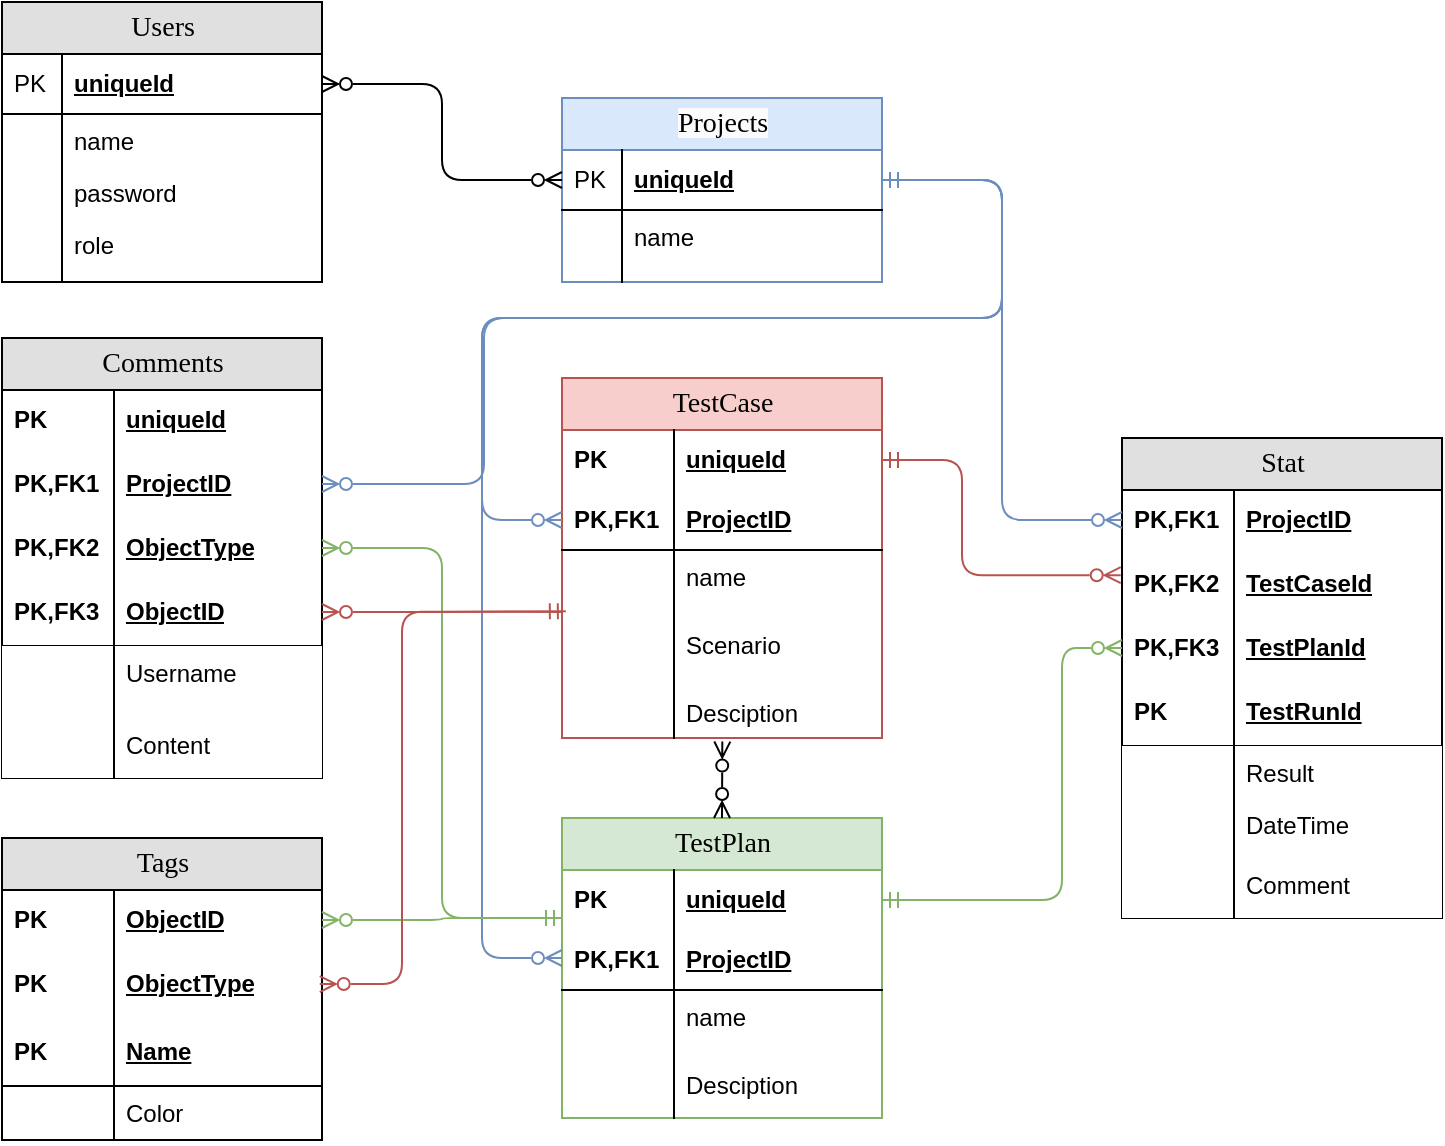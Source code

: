 <mxfile version="20.8.16" type="device" pages="2"><diagram name="Логическая" id="xoqNtNSz3xEmb_mu-KGK"><mxGraphModel dx="2058" dy="1180" grid="1" gridSize="10" guides="1" tooltips="1" connect="1" arrows="1" fold="1" page="1" pageScale="1" pageWidth="1100" pageHeight="850" background="none" math="0" shadow="0"><root><mxCell id="YA1PGCMUSMIJ_OWXOekk-0"/><mxCell id="YA1PGCMUSMIJ_OWXOekk-1" parent="YA1PGCMUSMIJ_OWXOekk-0"/><mxCell id="YA1PGCMUSMIJ_OWXOekk-2" value="TestCase" style="swimlane;html=1;fontStyle=0;childLayout=stackLayout;horizontal=1;startSize=26;fillColor=#f8cecc;horizontalStack=0;resizeParent=1;resizeLast=0;collapsible=1;marginBottom=0;swimlaneFillColor=#ffffff;align=center;rounded=0;shadow=0;comic=0;labelBackgroundColor=none;strokeWidth=1;fontFamily=Verdana;fontSize=14;strokeColor=#b85450;" parent="YA1PGCMUSMIJ_OWXOekk-1" vertex="1"><mxGeometry x="280" y="290" width="160" height="180" as="geometry"/></mxCell><mxCell id="YA1PGCMUSMIJ_OWXOekk-3" value="uniqueId" style="shape=partialRectangle;top=0;left=0;right=0;bottom=0;html=1;align=left;verticalAlign=middle;fillColor=none;spacingLeft=60;spacingRight=4;whiteSpace=wrap;overflow=hidden;rotatable=0;points=[[0,0.5],[1,0.5]];portConstraint=eastwest;dropTarget=0;fontStyle=5;" parent="YA1PGCMUSMIJ_OWXOekk-2" vertex="1"><mxGeometry y="26" width="160" height="30" as="geometry"/></mxCell><mxCell id="YA1PGCMUSMIJ_OWXOekk-4" value="PK" style="shape=partialRectangle;fontStyle=1;top=0;left=0;bottom=0;html=1;fillColor=none;align=left;verticalAlign=middle;spacingLeft=4;spacingRight=4;whiteSpace=wrap;overflow=hidden;rotatable=0;points=[];portConstraint=eastwest;part=1;" parent="YA1PGCMUSMIJ_OWXOekk-3" vertex="1" connectable="0"><mxGeometry width="56" height="30" as="geometry"/></mxCell><mxCell id="YA1PGCMUSMIJ_OWXOekk-5" value="ProjectID" style="shape=partialRectangle;top=0;left=0;right=0;bottom=1;html=1;align=left;verticalAlign=middle;fillColor=none;spacingLeft=60;spacingRight=4;whiteSpace=wrap;overflow=hidden;rotatable=0;points=[[0,0.5],[1,0.5]];portConstraint=eastwest;dropTarget=0;fontStyle=5;" parent="YA1PGCMUSMIJ_OWXOekk-2" vertex="1"><mxGeometry y="56" width="160" height="30" as="geometry"/></mxCell><mxCell id="YA1PGCMUSMIJ_OWXOekk-6" value="PK,FK1" style="shape=partialRectangle;fontStyle=1;top=0;left=0;bottom=0;html=1;fillColor=none;align=left;verticalAlign=middle;spacingLeft=4;spacingRight=4;whiteSpace=wrap;overflow=hidden;rotatable=0;points=[];portConstraint=eastwest;part=1;" parent="YA1PGCMUSMIJ_OWXOekk-5" vertex="1" connectable="0"><mxGeometry width="56" height="30" as="geometry"/></mxCell><mxCell id="YA1PGCMUSMIJ_OWXOekk-7" value="name" style="shape=partialRectangle;top=0;left=0;right=0;bottom=0;html=1;align=left;verticalAlign=top;fillColor=none;spacingLeft=60;spacingRight=4;whiteSpace=wrap;overflow=hidden;rotatable=0;points=[[0,0.5],[1,0.5]];portConstraint=eastwest;dropTarget=0;" parent="YA1PGCMUSMIJ_OWXOekk-2" vertex="1"><mxGeometry y="86" width="160" height="34" as="geometry"/></mxCell><mxCell id="YA1PGCMUSMIJ_OWXOekk-8" value="" style="shape=partialRectangle;top=0;left=0;bottom=0;html=1;fillColor=none;align=left;verticalAlign=top;spacingLeft=4;spacingRight=4;whiteSpace=wrap;overflow=hidden;rotatable=0;points=[];portConstraint=eastwest;part=1;" parent="YA1PGCMUSMIJ_OWXOekk-7" vertex="1" connectable="0"><mxGeometry width="56" height="34" as="geometry"/></mxCell><mxCell id="YA1PGCMUSMIJ_OWXOekk-49" value="Scenario" style="shape=partialRectangle;top=0;left=0;right=0;bottom=0;html=1;align=left;verticalAlign=top;fillColor=none;spacingLeft=60;spacingRight=4;whiteSpace=wrap;overflow=hidden;rotatable=0;points=[[0,0.5],[1,0.5]];portConstraint=eastwest;dropTarget=0;" parent="YA1PGCMUSMIJ_OWXOekk-2" vertex="1"><mxGeometry y="120" width="160" height="34" as="geometry"/></mxCell><mxCell id="YA1PGCMUSMIJ_OWXOekk-50" value="" style="shape=partialRectangle;top=0;left=0;bottom=0;html=1;fillColor=none;align=left;verticalAlign=top;spacingLeft=4;spacingRight=4;whiteSpace=wrap;overflow=hidden;rotatable=0;points=[];portConstraint=eastwest;part=1;" parent="YA1PGCMUSMIJ_OWXOekk-49" vertex="1" connectable="0"><mxGeometry width="56" height="34" as="geometry"/></mxCell><mxCell id="YA1PGCMUSMIJ_OWXOekk-9" value="Desciption" style="shape=partialRectangle;top=0;left=0;right=0;bottom=0;html=1;align=left;verticalAlign=top;fillColor=none;spacingLeft=60;spacingRight=4;whiteSpace=wrap;overflow=hidden;rotatable=0;points=[[0,0.5],[1,0.5]];portConstraint=eastwest;dropTarget=0;" parent="YA1PGCMUSMIJ_OWXOekk-2" vertex="1"><mxGeometry y="154" width="160" height="26" as="geometry"/></mxCell><mxCell id="YA1PGCMUSMIJ_OWXOekk-10" value="" style="shape=partialRectangle;top=0;left=0;bottom=0;html=1;fillColor=none;align=left;verticalAlign=top;spacingLeft=4;spacingRight=4;whiteSpace=wrap;overflow=hidden;rotatable=0;points=[];portConstraint=eastwest;part=1;" parent="YA1PGCMUSMIJ_OWXOekk-9" vertex="1" connectable="0"><mxGeometry width="56" height="26" as="geometry"/></mxCell><mxCell id="YA1PGCMUSMIJ_OWXOekk-11" value="Users" style="swimlane;html=1;fontStyle=0;childLayout=stackLayout;horizontal=1;startSize=26;fillColor=#e0e0e0;horizontalStack=0;resizeParent=1;resizeLast=0;collapsible=1;marginBottom=0;swimlaneFillColor=#ffffff;align=center;rounded=0;shadow=0;comic=0;labelBackgroundColor=none;strokeWidth=1;fontFamily=Verdana;fontSize=14;swimlaneLine=1;" parent="YA1PGCMUSMIJ_OWXOekk-1" vertex="1"><mxGeometry y="102" width="160" height="140" as="geometry"/></mxCell><mxCell id="YA1PGCMUSMIJ_OWXOekk-12" value="uniqueId" style="shape=partialRectangle;top=0;left=0;right=0;bottom=1;html=1;align=left;verticalAlign=middle;fillColor=none;spacingLeft=34;spacingRight=4;whiteSpace=wrap;overflow=hidden;rotatable=0;points=[[0,0.5],[1,0.5]];portConstraint=eastwest;dropTarget=0;fontStyle=5;" parent="YA1PGCMUSMIJ_OWXOekk-11" vertex="1"><mxGeometry y="26" width="160" height="30" as="geometry"/></mxCell><mxCell id="YA1PGCMUSMIJ_OWXOekk-13" value="PK" style="shape=partialRectangle;top=0;left=0;bottom=0;html=1;fillColor=none;align=left;verticalAlign=middle;spacingLeft=4;spacingRight=4;whiteSpace=wrap;overflow=hidden;rotatable=0;points=[];portConstraint=eastwest;part=1;" parent="YA1PGCMUSMIJ_OWXOekk-12" vertex="1" connectable="0"><mxGeometry width="30" height="30" as="geometry"/></mxCell><mxCell id="YA1PGCMUSMIJ_OWXOekk-14" value="name" style="shape=partialRectangle;top=0;left=0;right=0;bottom=0;html=1;align=left;verticalAlign=top;fillColor=none;spacingLeft=34;spacingRight=4;whiteSpace=wrap;overflow=hidden;rotatable=0;points=[[0,0.5],[1,0.5]];portConstraint=eastwest;dropTarget=0;" parent="YA1PGCMUSMIJ_OWXOekk-11" vertex="1"><mxGeometry y="56" width="160" height="26" as="geometry"/></mxCell><mxCell id="YA1PGCMUSMIJ_OWXOekk-15" value="" style="shape=partialRectangle;top=0;left=0;bottom=0;html=1;fillColor=none;align=left;verticalAlign=top;spacingLeft=4;spacingRight=4;whiteSpace=wrap;overflow=hidden;rotatable=0;points=[];portConstraint=eastwest;part=1;" parent="YA1PGCMUSMIJ_OWXOekk-14" vertex="1" connectable="0"><mxGeometry width="30" height="26" as="geometry"/></mxCell><mxCell id="YA1PGCMUSMIJ_OWXOekk-16" value="password" style="shape=partialRectangle;top=0;left=0;right=0;bottom=0;html=1;align=left;verticalAlign=top;fillColor=none;spacingLeft=34;spacingRight=4;whiteSpace=wrap;overflow=hidden;rotatable=0;points=[[0,0.5],[1,0.5]];portConstraint=eastwest;dropTarget=0;" parent="YA1PGCMUSMIJ_OWXOekk-11" vertex="1"><mxGeometry y="82" width="160" height="26" as="geometry"/></mxCell><mxCell id="YA1PGCMUSMIJ_OWXOekk-17" value="" style="shape=partialRectangle;top=0;left=0;bottom=0;html=1;fillColor=none;align=left;verticalAlign=top;spacingLeft=4;spacingRight=4;whiteSpace=wrap;overflow=hidden;rotatable=0;points=[];portConstraint=eastwest;part=1;" parent="YA1PGCMUSMIJ_OWXOekk-16" vertex="1" connectable="0"><mxGeometry width="30" height="26" as="geometry"/></mxCell><mxCell id="YA1PGCMUSMIJ_OWXOekk-18" value="role" style="shape=partialRectangle;top=0;left=0;right=0;bottom=0;html=1;align=left;verticalAlign=top;fillColor=none;spacingLeft=34;spacingRight=4;whiteSpace=wrap;overflow=hidden;rotatable=0;points=[[0,0.5],[1,0.5]];portConstraint=eastwest;dropTarget=0;" parent="YA1PGCMUSMIJ_OWXOekk-11" vertex="1"><mxGeometry y="108" width="160" height="32" as="geometry"/></mxCell><mxCell id="YA1PGCMUSMIJ_OWXOekk-19" value="" style="shape=partialRectangle;top=0;left=0;bottom=0;html=1;fillColor=none;align=left;verticalAlign=top;spacingLeft=4;spacingRight=4;whiteSpace=wrap;overflow=hidden;rotatable=0;points=[];portConstraint=eastwest;part=1;" parent="YA1PGCMUSMIJ_OWXOekk-18" vertex="1" connectable="0"><mxGeometry width="30" height="32" as="geometry"/></mxCell><mxCell id="YA1PGCMUSMIJ_OWXOekk-20" value="Tags" style="swimlane;html=1;fontStyle=0;childLayout=stackLayout;horizontal=1;startSize=26;fillColor=#e0e0e0;horizontalStack=0;resizeParent=1;resizeLast=0;collapsible=1;marginBottom=0;swimlaneFillColor=#ffffff;align=center;rounded=0;shadow=0;comic=0;labelBackgroundColor=none;strokeWidth=1;fontFamily=Verdana;fontSize=14" parent="YA1PGCMUSMIJ_OWXOekk-1" vertex="1"><mxGeometry y="520" width="160" height="151" as="geometry"/></mxCell><mxCell id="YA1PGCMUSMIJ_OWXOekk-21" value="ObjectID" style="shape=partialRectangle;top=0;left=0;right=0;bottom=1;html=1;align=left;verticalAlign=middle;fillColor=none;spacingLeft=60;spacingRight=4;whiteSpace=wrap;overflow=hidden;rotatable=0;points=[[0,0.5],[1,0.5]];portConstraint=eastwest;dropTarget=0;fontStyle=5;strokeColor=none;" parent="YA1PGCMUSMIJ_OWXOekk-20" vertex="1"><mxGeometry y="26" width="160" height="30" as="geometry"/></mxCell><mxCell id="YA1PGCMUSMIJ_OWXOekk-22" value="PK" style="shape=partialRectangle;fontStyle=1;top=0;left=0;bottom=0;html=1;fillColor=none;align=left;verticalAlign=middle;spacingLeft=4;spacingRight=4;whiteSpace=wrap;overflow=hidden;rotatable=0;points=[];portConstraint=eastwest;part=1;" parent="YA1PGCMUSMIJ_OWXOekk-21" vertex="1" connectable="0"><mxGeometry width="56" height="30" as="geometry"/></mxCell><mxCell id="YA1PGCMUSMIJ_OWXOekk-23" value="ObjectType" style="shape=partialRectangle;top=0;left=0;right=0;bottom=1;html=1;align=left;verticalAlign=middle;fillColor=none;spacingLeft=60;spacingRight=4;whiteSpace=wrap;overflow=hidden;rotatable=0;points=[[0,0.5],[1,0.5]];portConstraint=eastwest;dropTarget=0;fontStyle=5;strokeColor=none;" parent="YA1PGCMUSMIJ_OWXOekk-20" vertex="1"><mxGeometry y="56" width="160" height="34" as="geometry"/></mxCell><mxCell id="YA1PGCMUSMIJ_OWXOekk-24" value="PK" style="shape=partialRectangle;fontStyle=1;top=0;left=0;bottom=0;html=1;fillColor=none;align=left;verticalAlign=middle;spacingLeft=4;spacingRight=4;whiteSpace=wrap;overflow=hidden;rotatable=0;points=[];portConstraint=eastwest;part=1;" parent="YA1PGCMUSMIJ_OWXOekk-23" vertex="1" connectable="0"><mxGeometry width="56" height="34" as="geometry"/></mxCell><mxCell id="YA1PGCMUSMIJ_OWXOekk-25" value="Name" style="shape=partialRectangle;top=0;left=0;right=0;bottom=1;html=1;align=left;verticalAlign=middle;fillColor=none;spacingLeft=60;spacingRight=4;whiteSpace=wrap;overflow=hidden;rotatable=0;points=[[0,0.5],[1,0.5]];portConstraint=eastwest;dropTarget=0;fontStyle=5;strokeColor=default;" parent="YA1PGCMUSMIJ_OWXOekk-20" vertex="1"><mxGeometry y="90" width="160" height="34" as="geometry"/></mxCell><mxCell id="YA1PGCMUSMIJ_OWXOekk-26" value="PK" style="shape=partialRectangle;fontStyle=1;top=0;left=0;bottom=0;html=1;fillColor=none;align=left;verticalAlign=middle;spacingLeft=4;spacingRight=4;whiteSpace=wrap;overflow=hidden;rotatable=0;points=[];portConstraint=eastwest;part=1;" parent="YA1PGCMUSMIJ_OWXOekk-25" vertex="1" connectable="0"><mxGeometry width="56" height="34" as="geometry"/></mxCell><mxCell id="YA1PGCMUSMIJ_OWXOekk-27" value="Color" style="shape=partialRectangle;top=0;left=0;right=0;bottom=0;html=1;align=left;verticalAlign=top;fillColor=none;spacingLeft=60;spacingRight=4;whiteSpace=wrap;overflow=hidden;rotatable=0;points=[[0,0.5],[1,0.5]];portConstraint=eastwest;dropTarget=0;" parent="YA1PGCMUSMIJ_OWXOekk-20" vertex="1"><mxGeometry y="124" width="160" height="26" as="geometry"/></mxCell><mxCell id="YA1PGCMUSMIJ_OWXOekk-28" value="" style="shape=partialRectangle;top=0;left=0;bottom=0;html=1;fillColor=none;align=left;verticalAlign=top;spacingLeft=4;spacingRight=4;whiteSpace=wrap;overflow=hidden;rotatable=0;points=[];portConstraint=eastwest;part=1;" parent="YA1PGCMUSMIJ_OWXOekk-27" vertex="1" connectable="0"><mxGeometry width="56" height="26" as="geometry"/></mxCell><mxCell id="YA1PGCMUSMIJ_OWXOekk-29" value="Stat" style="swimlane;html=1;fontStyle=0;childLayout=stackLayout;horizontal=1;startSize=26;fillColor=#e0e0e0;horizontalStack=0;resizeParent=1;resizeLast=0;collapsible=1;marginBottom=0;swimlaneFillColor=#ffffff;align=center;rounded=0;shadow=0;comic=0;labelBackgroundColor=none;strokeWidth=1;fontFamily=Verdana;fontSize=14" parent="YA1PGCMUSMIJ_OWXOekk-1" vertex="1"><mxGeometry x="560" y="320" width="160" height="240" as="geometry"/></mxCell><mxCell id="YA1PGCMUSMIJ_OWXOekk-30" value="ProjectID" style="shape=partialRectangle;top=0;left=0;right=0;bottom=0;html=1;align=left;verticalAlign=middle;fillColor=none;spacingLeft=60;spacingRight=4;whiteSpace=wrap;overflow=hidden;rotatable=0;points=[[0,0.5],[1,0.5]];portConstraint=eastwest;dropTarget=0;fontStyle=5;" parent="YA1PGCMUSMIJ_OWXOekk-29" vertex="1"><mxGeometry y="26" width="160" height="30" as="geometry"/></mxCell><mxCell id="YA1PGCMUSMIJ_OWXOekk-31" value="PK,FK1" style="shape=partialRectangle;fontStyle=1;top=0;left=0;bottom=0;html=1;fillColor=none;align=left;verticalAlign=middle;spacingLeft=4;spacingRight=4;whiteSpace=wrap;overflow=hidden;rotatable=0;points=[];portConstraint=eastwest;part=1;" parent="YA1PGCMUSMIJ_OWXOekk-30" vertex="1" connectable="0"><mxGeometry width="56" height="30" as="geometry"/></mxCell><mxCell id="YA1PGCMUSMIJ_OWXOekk-32" value="TestCaseId" style="shape=partialRectangle;top=0;left=0;right=0;bottom=1;html=1;align=left;verticalAlign=middle;fillColor=none;spacingLeft=60;spacingRight=4;whiteSpace=wrap;overflow=hidden;rotatable=0;points=[[0,0.5],[1,0.5]];portConstraint=eastwest;dropTarget=0;fontStyle=5;strokeColor=none;" parent="YA1PGCMUSMIJ_OWXOekk-29" vertex="1"><mxGeometry y="56" width="160" height="34" as="geometry"/></mxCell><mxCell id="YA1PGCMUSMIJ_OWXOekk-33" value="PK,FK2" style="shape=partialRectangle;fontStyle=1;top=0;left=0;bottom=0;html=1;fillColor=none;align=left;verticalAlign=middle;spacingLeft=4;spacingRight=4;whiteSpace=wrap;overflow=hidden;rotatable=0;points=[];portConstraint=eastwest;part=1;" parent="YA1PGCMUSMIJ_OWXOekk-32" vertex="1" connectable="0"><mxGeometry width="56" height="34" as="geometry"/></mxCell><mxCell id="YA1PGCMUSMIJ_OWXOekk-34" value="TestPlanId" style="shape=partialRectangle;top=0;left=0;right=0;bottom=1;html=1;align=left;verticalAlign=middle;fillColor=none;spacingLeft=60;spacingRight=4;whiteSpace=wrap;overflow=hidden;rotatable=0;points=[[0,0.5],[1,0.5]];portConstraint=eastwest;dropTarget=0;fontStyle=5;strokeColor=none;" parent="YA1PGCMUSMIJ_OWXOekk-29" vertex="1"><mxGeometry y="90" width="160" height="30" as="geometry"/></mxCell><mxCell id="YA1PGCMUSMIJ_OWXOekk-35" value="PK,FK3" style="shape=partialRectangle;fontStyle=1;top=0;left=0;bottom=0;html=1;fillColor=none;align=left;verticalAlign=middle;spacingLeft=4;spacingRight=4;whiteSpace=wrap;overflow=hidden;rotatable=0;points=[];portConstraint=eastwest;part=1;" parent="YA1PGCMUSMIJ_OWXOekk-34" vertex="1" connectable="0"><mxGeometry width="56" height="30" as="geometry"/></mxCell><mxCell id="YA1PGCMUSMIJ_OWXOekk-36" value="TestRunId" style="shape=partialRectangle;top=0;left=0;right=0;bottom=1;html=1;align=left;verticalAlign=middle;fillColor=none;spacingLeft=60;spacingRight=4;whiteSpace=wrap;overflow=hidden;rotatable=0;points=[[0,0.5],[1,0.5]];portConstraint=eastwest;dropTarget=0;fontStyle=5;strokeColor=default;" parent="YA1PGCMUSMIJ_OWXOekk-29" vertex="1"><mxGeometry y="120" width="160" height="34" as="geometry"/></mxCell><mxCell id="YA1PGCMUSMIJ_OWXOekk-37" value="PK" style="shape=partialRectangle;fontStyle=1;top=0;left=0;bottom=0;html=1;fillColor=none;align=left;verticalAlign=middle;spacingLeft=4;spacingRight=4;whiteSpace=wrap;overflow=hidden;rotatable=0;points=[];portConstraint=eastwest;part=1;" parent="YA1PGCMUSMIJ_OWXOekk-36" vertex="1" connectable="0"><mxGeometry width="56" height="34" as="geometry"/></mxCell><mxCell id="YA1PGCMUSMIJ_OWXOekk-38" value="Result" style="shape=partialRectangle;top=0;left=0;right=0;bottom=0;html=1;align=left;verticalAlign=top;fillColor=default;spacingLeft=60;spacingRight=4;whiteSpace=wrap;overflow=hidden;rotatable=0;points=[[0,0.5],[1,0.5]];portConstraint=eastwest;dropTarget=0;strokeColor=default;" parent="YA1PGCMUSMIJ_OWXOekk-29" vertex="1"><mxGeometry y="154" width="160" height="26" as="geometry"/></mxCell><mxCell id="YA1PGCMUSMIJ_OWXOekk-39" value="" style="shape=partialRectangle;top=0;left=0;bottom=0;html=1;fillColor=none;align=left;verticalAlign=top;spacingLeft=4;spacingRight=4;whiteSpace=wrap;overflow=hidden;rotatable=0;points=[];portConstraint=eastwest;part=1;" parent="YA1PGCMUSMIJ_OWXOekk-38" vertex="1" connectable="0"><mxGeometry width="56" height="26.0" as="geometry"/></mxCell><mxCell id="YA1PGCMUSMIJ_OWXOekk-60" value="DateTime" style="shape=partialRectangle;top=0;left=0;right=0;bottom=0;html=1;align=left;verticalAlign=top;fillColor=default;spacingLeft=60;spacingRight=4;whiteSpace=wrap;overflow=hidden;rotatable=0;points=[[0,0.5],[1,0.5]];portConstraint=eastwest;dropTarget=0;strokeColor=default;" parent="YA1PGCMUSMIJ_OWXOekk-29" vertex="1"><mxGeometry y="180" width="160" height="30" as="geometry"/></mxCell><mxCell id="YA1PGCMUSMIJ_OWXOekk-61" value="" style="shape=partialRectangle;top=0;left=0;bottom=0;html=1;fillColor=none;align=left;verticalAlign=top;spacingLeft=4;spacingRight=4;whiteSpace=wrap;overflow=hidden;rotatable=0;points=[];portConstraint=eastwest;part=1;" parent="YA1PGCMUSMIJ_OWXOekk-60" vertex="1" connectable="0"><mxGeometry width="56" height="30.0" as="geometry"/></mxCell><mxCell id="YA1PGCMUSMIJ_OWXOekk-62" value="Comment" style="shape=partialRectangle;top=0;left=0;right=0;bottom=0;html=1;align=left;verticalAlign=top;fillColor=default;spacingLeft=60;spacingRight=4;whiteSpace=wrap;overflow=hidden;rotatable=0;points=[[0,0.5],[1,0.5]];portConstraint=eastwest;dropTarget=0;strokeColor=default;" parent="YA1PGCMUSMIJ_OWXOekk-29" vertex="1"><mxGeometry y="210" width="160" height="30" as="geometry"/></mxCell><mxCell id="YA1PGCMUSMIJ_OWXOekk-63" value="" style="shape=partialRectangle;top=0;left=0;bottom=0;html=1;fillColor=none;align=left;verticalAlign=top;spacingLeft=4;spacingRight=4;whiteSpace=wrap;overflow=hidden;rotatable=0;points=[];portConstraint=eastwest;part=1;" parent="YA1PGCMUSMIJ_OWXOekk-62" vertex="1" connectable="0"><mxGeometry width="56" height="30.0" as="geometry"/></mxCell><mxCell id="YA1PGCMUSMIJ_OWXOekk-41" value="&lt;span style=&quot;color: rgb(0, 0, 0); font-family: Verdana; font-size: 14px; font-style: normal; font-variant-ligatures: normal; font-variant-caps: normal; font-weight: 400; letter-spacing: normal; orphans: 2; text-align: center; text-indent: 0px; text-transform: none; widows: 2; word-spacing: 0px; -webkit-text-stroke-width: 0px; background-color: rgb(251, 251, 251); text-decoration-thickness: initial; text-decoration-style: initial; text-decoration-color: initial; float: none; display: inline !important;&quot;&gt;Projects&lt;/span&gt;" style="swimlane;html=1;fontStyle=0;childLayout=stackLayout;horizontal=1;startSize=26;fillColor=#dae8fc;horizontalStack=0;resizeParent=1;resizeLast=0;collapsible=1;marginBottom=0;swimlaneFillColor=#ffffff;align=center;rounded=0;shadow=0;comic=0;labelBackgroundColor=none;strokeWidth=1;fontFamily=Verdana;fontSize=14;strokeColor=#6c8ebf;" parent="YA1PGCMUSMIJ_OWXOekk-1" vertex="1"><mxGeometry x="280" y="150" width="160" height="92" as="geometry"/></mxCell><mxCell id="YA1PGCMUSMIJ_OWXOekk-42" value="uniqueId" style="shape=partialRectangle;top=0;left=0;right=0;bottom=1;html=1;align=left;verticalAlign=middle;fillColor=none;spacingLeft=34;spacingRight=4;whiteSpace=wrap;overflow=hidden;rotatable=0;points=[[0,0.5],[1,0.5]];portConstraint=eastwest;dropTarget=0;fontStyle=5;" parent="YA1PGCMUSMIJ_OWXOekk-41" vertex="1"><mxGeometry y="26" width="160" height="30" as="geometry"/></mxCell><mxCell id="YA1PGCMUSMIJ_OWXOekk-43" value="PK" style="shape=partialRectangle;top=0;left=0;bottom=0;html=1;fillColor=none;align=left;verticalAlign=middle;spacingLeft=4;spacingRight=4;whiteSpace=wrap;overflow=hidden;rotatable=0;points=[];portConstraint=eastwest;part=1;" parent="YA1PGCMUSMIJ_OWXOekk-42" vertex="1" connectable="0"><mxGeometry width="30" height="30" as="geometry"/></mxCell><mxCell id="YA1PGCMUSMIJ_OWXOekk-44" value="name" style="shape=partialRectangle;top=0;left=0;right=0;bottom=0;html=1;align=left;verticalAlign=top;fillColor=none;spacingLeft=34;spacingRight=4;whiteSpace=wrap;overflow=hidden;rotatable=0;points=[[0,0.5],[1,0.5]];portConstraint=eastwest;dropTarget=0;" parent="YA1PGCMUSMIJ_OWXOekk-41" vertex="1"><mxGeometry y="56" width="160" height="26" as="geometry"/></mxCell><mxCell id="YA1PGCMUSMIJ_OWXOekk-45" value="" style="shape=partialRectangle;top=0;left=0;bottom=0;html=1;fillColor=none;align=left;verticalAlign=top;spacingLeft=4;spacingRight=4;whiteSpace=wrap;overflow=hidden;rotatable=0;points=[];portConstraint=eastwest;part=1;" parent="YA1PGCMUSMIJ_OWXOekk-44" vertex="1" connectable="0"><mxGeometry width="30" height="26" as="geometry"/></mxCell><mxCell id="YA1PGCMUSMIJ_OWXOekk-46" value="" style="shape=partialRectangle;top=0;left=0;right=0;bottom=0;html=1;align=left;verticalAlign=top;fillColor=none;spacingLeft=34;spacingRight=4;whiteSpace=wrap;overflow=hidden;rotatable=0;points=[[0,0.5],[1,0.5]];portConstraint=eastwest;dropTarget=0;" parent="YA1PGCMUSMIJ_OWXOekk-41" vertex="1"><mxGeometry y="82" width="160" height="10" as="geometry"/></mxCell><mxCell id="YA1PGCMUSMIJ_OWXOekk-47" value="" style="shape=partialRectangle;top=0;left=0;bottom=0;html=1;fillColor=none;align=left;verticalAlign=top;spacingLeft=4;spacingRight=4;whiteSpace=wrap;overflow=hidden;rotatable=0;points=[];portConstraint=eastwest;part=1;" parent="YA1PGCMUSMIJ_OWXOekk-46" vertex="1" connectable="0"><mxGeometry width="30" height="10" as="geometry"/></mxCell><mxCell id="YA1PGCMUSMIJ_OWXOekk-51" value="TestPlan" style="swimlane;html=1;fontStyle=0;childLayout=stackLayout;horizontal=1;startSize=26;fillColor=#d5e8d4;horizontalStack=0;resizeParent=1;resizeLast=0;collapsible=1;marginBottom=0;swimlaneFillColor=#ffffff;align=center;rounded=0;shadow=0;comic=0;labelBackgroundColor=none;strokeWidth=1;fontFamily=Verdana;fontSize=14;strokeColor=#82b366;" parent="YA1PGCMUSMIJ_OWXOekk-1" vertex="1"><mxGeometry x="280" y="510" width="160" height="150" as="geometry"/></mxCell><mxCell id="YA1PGCMUSMIJ_OWXOekk-52" value="uniqueId" style="shape=partialRectangle;top=0;left=0;right=0;bottom=0;html=1;align=left;verticalAlign=middle;fillColor=none;spacingLeft=60;spacingRight=4;whiteSpace=wrap;overflow=hidden;rotatable=0;points=[[0,0.5],[1,0.5]];portConstraint=eastwest;dropTarget=0;fontStyle=5;" parent="YA1PGCMUSMIJ_OWXOekk-51" vertex="1"><mxGeometry y="26" width="160" height="30" as="geometry"/></mxCell><mxCell id="YA1PGCMUSMIJ_OWXOekk-53" value="PK" style="shape=partialRectangle;fontStyle=1;top=0;left=0;bottom=0;html=1;fillColor=none;align=left;verticalAlign=middle;spacingLeft=4;spacingRight=4;whiteSpace=wrap;overflow=hidden;rotatable=0;points=[];portConstraint=eastwest;part=1;" parent="YA1PGCMUSMIJ_OWXOekk-52" vertex="1" connectable="0"><mxGeometry width="56" height="30" as="geometry"/></mxCell><mxCell id="YA1PGCMUSMIJ_OWXOekk-54" value="ProjectID" style="shape=partialRectangle;top=0;left=0;right=0;bottom=1;html=1;align=left;verticalAlign=middle;fillColor=none;spacingLeft=60;spacingRight=4;whiteSpace=wrap;overflow=hidden;rotatable=0;points=[[0,0.5],[1,0.5]];portConstraint=eastwest;dropTarget=0;fontStyle=5;" parent="YA1PGCMUSMIJ_OWXOekk-51" vertex="1"><mxGeometry y="56" width="160" height="30" as="geometry"/></mxCell><mxCell id="YA1PGCMUSMIJ_OWXOekk-55" value="PK,FK1" style="shape=partialRectangle;fontStyle=1;top=0;left=0;bottom=0;html=1;fillColor=none;align=left;verticalAlign=middle;spacingLeft=4;spacingRight=4;whiteSpace=wrap;overflow=hidden;rotatable=0;points=[];portConstraint=eastwest;part=1;" parent="YA1PGCMUSMIJ_OWXOekk-54" vertex="1" connectable="0"><mxGeometry width="56" height="30" as="geometry"/></mxCell><mxCell id="YA1PGCMUSMIJ_OWXOekk-56" value="name" style="shape=partialRectangle;top=0;left=0;right=0;bottom=0;html=1;align=left;verticalAlign=top;fillColor=none;spacingLeft=60;spacingRight=4;whiteSpace=wrap;overflow=hidden;rotatable=0;points=[[0,0.5],[1,0.5]];portConstraint=eastwest;dropTarget=0;" parent="YA1PGCMUSMIJ_OWXOekk-51" vertex="1"><mxGeometry y="86" width="160" height="34" as="geometry"/></mxCell><mxCell id="YA1PGCMUSMIJ_OWXOekk-57" value="" style="shape=partialRectangle;top=0;left=0;bottom=0;html=1;fillColor=none;align=left;verticalAlign=top;spacingLeft=4;spacingRight=4;whiteSpace=wrap;overflow=hidden;rotatable=0;points=[];portConstraint=eastwest;part=1;" parent="YA1PGCMUSMIJ_OWXOekk-56" vertex="1" connectable="0"><mxGeometry width="56" height="34" as="geometry"/></mxCell><mxCell id="YA1PGCMUSMIJ_OWXOekk-58" value="Desciption" style="shape=partialRectangle;top=0;left=0;right=0;bottom=0;html=1;align=left;verticalAlign=top;fillColor=none;spacingLeft=60;spacingRight=4;whiteSpace=wrap;overflow=hidden;rotatable=0;points=[[0,0.5],[1,0.5]];portConstraint=eastwest;dropTarget=0;" parent="YA1PGCMUSMIJ_OWXOekk-51" vertex="1"><mxGeometry y="120" width="160" height="30" as="geometry"/></mxCell><mxCell id="YA1PGCMUSMIJ_OWXOekk-59" value="" style="shape=partialRectangle;top=0;left=0;bottom=0;html=1;fillColor=none;align=left;verticalAlign=top;spacingLeft=4;spacingRight=4;whiteSpace=wrap;overflow=hidden;rotatable=0;points=[];portConstraint=eastwest;part=1;" parent="YA1PGCMUSMIJ_OWXOekk-58" vertex="1" connectable="0"><mxGeometry width="56" height="30" as="geometry"/></mxCell><mxCell id="YA1PGCMUSMIJ_OWXOekk-64" value="Comments" style="swimlane;html=1;fontStyle=0;childLayout=stackLayout;horizontal=1;startSize=26;fillColor=#e0e0e0;horizontalStack=0;resizeParent=1;resizeLast=0;collapsible=1;marginBottom=0;swimlaneFillColor=#ffffff;align=center;rounded=0;shadow=0;comic=0;labelBackgroundColor=none;strokeWidth=1;fontFamily=Verdana;fontSize=14" parent="YA1PGCMUSMIJ_OWXOekk-1" vertex="1"><mxGeometry y="270" width="160" height="220" as="geometry"/></mxCell><mxCell id="YA1PGCMUSMIJ_OWXOekk-65" value="uniqueId" style="shape=partialRectangle;top=0;left=0;right=0;bottom=0;html=1;align=left;verticalAlign=middle;fillColor=none;spacingLeft=60;spacingRight=4;whiteSpace=wrap;overflow=hidden;rotatable=0;points=[[0,0.5],[1,0.5]];portConstraint=eastwest;dropTarget=0;fontStyle=5;" parent="YA1PGCMUSMIJ_OWXOekk-64" vertex="1"><mxGeometry y="26" width="160" height="30" as="geometry"/></mxCell><mxCell id="YA1PGCMUSMIJ_OWXOekk-66" value="PK" style="shape=partialRectangle;fontStyle=1;top=0;left=0;bottom=0;html=1;fillColor=none;align=left;verticalAlign=middle;spacingLeft=4;spacingRight=4;whiteSpace=wrap;overflow=hidden;rotatable=0;points=[];portConstraint=eastwest;part=1;" parent="YA1PGCMUSMIJ_OWXOekk-65" vertex="1" connectable="0"><mxGeometry width="56" height="30" as="geometry"/></mxCell><mxCell id="YA1PGCMUSMIJ_OWXOekk-67" value="ProjectID" style="shape=partialRectangle;top=0;left=0;right=0;bottom=1;html=1;align=left;verticalAlign=middle;fillColor=none;spacingLeft=60;spacingRight=4;whiteSpace=wrap;overflow=hidden;rotatable=0;points=[[0,0.5],[1,0.5]];portConstraint=eastwest;dropTarget=0;fontStyle=5;strokeColor=none;" parent="YA1PGCMUSMIJ_OWXOekk-64" vertex="1"><mxGeometry y="56" width="160" height="34" as="geometry"/></mxCell><mxCell id="YA1PGCMUSMIJ_OWXOekk-68" value="PK,FK1" style="shape=partialRectangle;fontStyle=1;top=0;left=0;bottom=0;html=1;fillColor=none;align=left;verticalAlign=middle;spacingLeft=4;spacingRight=4;whiteSpace=wrap;overflow=hidden;rotatable=0;points=[];portConstraint=eastwest;part=1;" parent="YA1PGCMUSMIJ_OWXOekk-67" vertex="1" connectable="0"><mxGeometry width="56" height="34" as="geometry"/></mxCell><mxCell id="YA1PGCMUSMIJ_OWXOekk-69" value="ObjectType" style="shape=partialRectangle;top=0;left=0;right=0;bottom=1;html=1;align=left;verticalAlign=middle;fillColor=none;spacingLeft=60;spacingRight=4;whiteSpace=wrap;overflow=hidden;rotatable=0;points=[[0,0.5],[1,0.5]];portConstraint=eastwest;dropTarget=0;fontStyle=5;strokeColor=none;" parent="YA1PGCMUSMIJ_OWXOekk-64" vertex="1"><mxGeometry y="90" width="160" height="30" as="geometry"/></mxCell><mxCell id="YA1PGCMUSMIJ_OWXOekk-70" value="PK,FK2" style="shape=partialRectangle;fontStyle=1;top=0;left=0;bottom=0;html=1;fillColor=none;align=left;verticalAlign=middle;spacingLeft=4;spacingRight=4;whiteSpace=wrap;overflow=hidden;rotatable=0;points=[];portConstraint=eastwest;part=1;" parent="YA1PGCMUSMIJ_OWXOekk-69" vertex="1" connectable="0"><mxGeometry width="56" height="30" as="geometry"/></mxCell><mxCell id="YA1PGCMUSMIJ_OWXOekk-71" value="ObjectID" style="shape=partialRectangle;top=0;left=0;right=0;bottom=1;html=1;align=left;verticalAlign=middle;fillColor=none;spacingLeft=60;spacingRight=4;whiteSpace=wrap;overflow=hidden;rotatable=0;points=[[0,0.5],[1,0.5]];portConstraint=eastwest;dropTarget=0;fontStyle=5;strokeColor=default;" parent="YA1PGCMUSMIJ_OWXOekk-64" vertex="1"><mxGeometry y="120" width="160" height="34" as="geometry"/></mxCell><mxCell id="YA1PGCMUSMIJ_OWXOekk-72" value="PK,FK3" style="shape=partialRectangle;fontStyle=1;top=0;left=0;bottom=0;html=1;fillColor=none;align=left;verticalAlign=middle;spacingLeft=4;spacingRight=4;whiteSpace=wrap;overflow=hidden;rotatable=0;points=[];portConstraint=eastwest;part=1;" parent="YA1PGCMUSMIJ_OWXOekk-71" vertex="1" connectable="0"><mxGeometry width="56" height="34" as="geometry"/></mxCell><mxCell id="YA1PGCMUSMIJ_OWXOekk-73" value="Username" style="shape=partialRectangle;top=0;left=0;right=0;bottom=0;html=1;align=left;verticalAlign=top;fillColor=default;spacingLeft=60;spacingRight=4;whiteSpace=wrap;overflow=hidden;rotatable=0;points=[[0,0.5],[1,0.5]];portConstraint=eastwest;dropTarget=0;strokeColor=default;" parent="YA1PGCMUSMIJ_OWXOekk-64" vertex="1"><mxGeometry y="154" width="160" height="36" as="geometry"/></mxCell><mxCell id="YA1PGCMUSMIJ_OWXOekk-74" value="" style="shape=partialRectangle;top=0;left=0;bottom=0;html=1;fillColor=none;align=left;verticalAlign=top;spacingLeft=4;spacingRight=4;whiteSpace=wrap;overflow=hidden;rotatable=0;points=[];portConstraint=eastwest;part=1;" parent="YA1PGCMUSMIJ_OWXOekk-73" vertex="1" connectable="0"><mxGeometry width="56" height="36" as="geometry"/></mxCell><mxCell id="YA1PGCMUSMIJ_OWXOekk-75" value="Content" style="shape=partialRectangle;top=0;left=0;right=0;bottom=0;html=1;align=left;verticalAlign=top;fillColor=default;spacingLeft=60;spacingRight=4;whiteSpace=wrap;overflow=hidden;rotatable=0;points=[[0,0.5],[1,0.5]];portConstraint=eastwest;dropTarget=0;strokeColor=default;" parent="YA1PGCMUSMIJ_OWXOekk-64" vertex="1"><mxGeometry y="190" width="160" height="30" as="geometry"/></mxCell><mxCell id="YA1PGCMUSMIJ_OWXOekk-76" value="" style="shape=partialRectangle;top=0;left=0;bottom=0;html=1;fillColor=none;align=left;verticalAlign=top;spacingLeft=4;spacingRight=4;whiteSpace=wrap;overflow=hidden;rotatable=0;points=[];portConstraint=eastwest;part=1;" parent="YA1PGCMUSMIJ_OWXOekk-75" vertex="1" connectable="0"><mxGeometry width="56" height="30.0" as="geometry"/></mxCell><mxCell id="LnAgnUZVCZWRxAZ51m8S-0" style="edgeStyle=orthogonalEdgeStyle;rounded=1;orthogonalLoop=1;jettySize=auto;html=1;entryX=0;entryY=0.5;entryDx=0;entryDy=0;endArrow=ERzeroToMany;endFill=0;startArrow=ERmandOne;startFill=0;fillColor=#dae8fc;strokeColor=#6c8ebf;" parent="YA1PGCMUSMIJ_OWXOekk-1" source="YA1PGCMUSMIJ_OWXOekk-42" target="YA1PGCMUSMIJ_OWXOekk-30" edge="1"><mxGeometry relative="1" as="geometry"/></mxCell><mxCell id="LnAgnUZVCZWRxAZ51m8S-1" style="edgeStyle=orthogonalEdgeStyle;rounded=1;orthogonalLoop=1;jettySize=auto;html=1;endArrow=ERzeroToMany;endFill=0;exitX=1;exitY=0.5;exitDx=0;exitDy=0;fillColor=#dae8fc;strokeColor=#6c8ebf;" parent="YA1PGCMUSMIJ_OWXOekk-1" source="YA1PGCMUSMIJ_OWXOekk-42" edge="1"><mxGeometry relative="1" as="geometry"><mxPoint x="260" y="190" as="sourcePoint"/><mxPoint x="280" y="361" as="targetPoint"/><Array as="points"><mxPoint x="500" y="191"/><mxPoint x="500" y="260"/><mxPoint x="240" y="260"/><mxPoint x="240" y="361"/></Array></mxGeometry></mxCell><mxCell id="LnAgnUZVCZWRxAZ51m8S-2" style="edgeStyle=orthogonalEdgeStyle;rounded=1;orthogonalLoop=1;jettySize=auto;html=1;endArrow=ERzeroToMany;endFill=0;exitX=1;exitY=0.5;exitDx=0;exitDy=0;startArrow=none;startFill=0;fillColor=#dae8fc;strokeColor=#6c8ebf;" parent="YA1PGCMUSMIJ_OWXOekk-1" edge="1"><mxGeometry relative="1" as="geometry"><mxPoint x="460" y="191" as="sourcePoint"/><mxPoint x="280" y="580" as="targetPoint"/><Array as="points"><mxPoint x="500" y="191"/><mxPoint x="500" y="260"/><mxPoint x="240" y="260"/><mxPoint x="240" y="580"/></Array></mxGeometry></mxCell><mxCell id="LnAgnUZVCZWRxAZ51m8S-3" style="edgeStyle=orthogonalEdgeStyle;rounded=1;orthogonalLoop=1;jettySize=auto;html=1;entryX=-0.004;entryY=0.371;entryDx=0;entryDy=0;entryPerimeter=0;endArrow=ERzeroToMany;endFill=0;startArrow=ERmandOne;startFill=0;fillColor=#f8cecc;strokeColor=#b85450;" parent="YA1PGCMUSMIJ_OWXOekk-1" source="YA1PGCMUSMIJ_OWXOekk-3" target="YA1PGCMUSMIJ_OWXOekk-32" edge="1"><mxGeometry relative="1" as="geometry"><Array as="points"><mxPoint x="480" y="331"/><mxPoint x="480" y="389"/></Array></mxGeometry></mxCell><mxCell id="LnAgnUZVCZWRxAZ51m8S-4" style="edgeStyle=orthogonalEdgeStyle;rounded=1;orthogonalLoop=1;jettySize=auto;html=1;entryX=0;entryY=0.5;entryDx=0;entryDy=0;endArrow=ERzeroToMany;endFill=0;startArrow=ERmandOne;startFill=0;fillColor=#d5e8d4;strokeColor=#82b366;" parent="YA1PGCMUSMIJ_OWXOekk-1" source="YA1PGCMUSMIJ_OWXOekk-52" target="YA1PGCMUSMIJ_OWXOekk-34" edge="1"><mxGeometry relative="1" as="geometry"><Array as="points"><mxPoint x="530" y="551"/><mxPoint x="530" y="425"/></Array></mxGeometry></mxCell><mxCell id="LnAgnUZVCZWRxAZ51m8S-5" style="edgeStyle=orthogonalEdgeStyle;rounded=1;orthogonalLoop=1;jettySize=auto;html=1;entryX=0;entryY=0.5;entryDx=0;entryDy=0;endArrow=ERzeroToMany;endFill=0;startArrow=ERzeroToMany;startFill=0;" parent="YA1PGCMUSMIJ_OWXOekk-1" source="YA1PGCMUSMIJ_OWXOekk-12" target="YA1PGCMUSMIJ_OWXOekk-42" edge="1"><mxGeometry relative="1" as="geometry"/></mxCell><mxCell id="LnAgnUZVCZWRxAZ51m8S-8" style="edgeStyle=orthogonalEdgeStyle;rounded=1;orthogonalLoop=1;jettySize=auto;html=1;endArrow=none;endFill=0;exitX=1;exitY=0.5;exitDx=0;exitDy=0;entryX=1;entryY=0.5;entryDx=0;entryDy=0;startArrow=ERzeroToMany;startFill=0;fillColor=#dae8fc;strokeColor=#6c8ebf;" parent="YA1PGCMUSMIJ_OWXOekk-1" source="YA1PGCMUSMIJ_OWXOekk-67" target="YA1PGCMUSMIJ_OWXOekk-42" edge="1"><mxGeometry relative="1" as="geometry"><mxPoint x="240" y="260" as="targetPoint"/><Array as="points"><mxPoint x="241" y="343"/><mxPoint x="241" y="260"/><mxPoint x="500" y="260"/><mxPoint x="500" y="191"/></Array></mxGeometry></mxCell><mxCell id="LnAgnUZVCZWRxAZ51m8S-12" style="edgeStyle=orthogonalEdgeStyle;rounded=1;orthogonalLoop=1;jettySize=auto;html=1;endArrow=none;endFill=0;startArrow=ERzeroToMany;startFill=0;fillColor=#d5e8d4;strokeColor=#82b366;" parent="YA1PGCMUSMIJ_OWXOekk-1" source="YA1PGCMUSMIJ_OWXOekk-21" edge="1"><mxGeometry relative="1" as="geometry"><mxPoint x="280" y="560" as="targetPoint"/><Array as="points"><mxPoint x="220" y="561"/><mxPoint x="280" y="560"/></Array></mxGeometry></mxCell><mxCell id="LnAgnUZVCZWRxAZ51m8S-13" style="edgeStyle=orthogonalEdgeStyle;rounded=1;orthogonalLoop=1;jettySize=auto;html=1;endArrow=ERmandOne;endFill=0;startArrow=ERzeroToMany;startFill=0;fillColor=#d5e8d4;strokeColor=#82b366;" parent="YA1PGCMUSMIJ_OWXOekk-1" source="YA1PGCMUSMIJ_OWXOekk-69" edge="1"><mxGeometry relative="1" as="geometry"><mxPoint x="280" y="560" as="targetPoint"/><Array as="points"><mxPoint x="220" y="375"/><mxPoint x="220" y="560"/><mxPoint x="280" y="560"/></Array></mxGeometry></mxCell><mxCell id="LnAgnUZVCZWRxAZ51m8S-14" style="edgeStyle=orthogonalEdgeStyle;rounded=0;orthogonalLoop=1;jettySize=auto;html=1;entryX=0.012;entryY=0.899;entryDx=0;entryDy=0;entryPerimeter=0;endArrow=ERmandOne;endFill=0;startArrow=ERzeroToMany;startFill=0;fillColor=#f8cecc;strokeColor=#b85450;" parent="YA1PGCMUSMIJ_OWXOekk-1" source="YA1PGCMUSMIJ_OWXOekk-71" target="YA1PGCMUSMIJ_OWXOekk-7" edge="1"><mxGeometry relative="1" as="geometry"/></mxCell><mxCell id="LnAgnUZVCZWRxAZ51m8S-15" style="edgeStyle=orthogonalEdgeStyle;rounded=1;orthogonalLoop=1;jettySize=auto;html=1;entryX=0.007;entryY=0.91;entryDx=0;entryDy=0;entryPerimeter=0;endArrow=none;endFill=0;startArrow=ERzeroToMany;startFill=0;jumpStyle=none;fillColor=#f8cecc;strokeColor=#b85450;" parent="YA1PGCMUSMIJ_OWXOekk-1" edge="1"><mxGeometry relative="1" as="geometry"><mxPoint x="280" y="406.94" as="targetPoint"/><mxPoint x="158.88" y="593.009" as="sourcePoint"/><Array as="points"><mxPoint x="200" y="593"/><mxPoint x="200" y="407"/></Array></mxGeometry></mxCell><mxCell id="8lVa1uVhu6txuxddoh48-0" style="edgeStyle=orthogonalEdgeStyle;rounded=0;orthogonalLoop=1;jettySize=auto;html=1;entryX=0.5;entryY=0;entryDx=0;entryDy=0;exitX=0.501;exitY=1.069;exitDx=0;exitDy=0;exitPerimeter=0;startArrow=ERzeroToMany;startFill=0;endArrow=ERzeroToMany;endFill=0;" parent="YA1PGCMUSMIJ_OWXOekk-1" source="YA1PGCMUSMIJ_OWXOekk-9" target="YA1PGCMUSMIJ_OWXOekk-51" edge="1"><mxGeometry relative="1" as="geometry"/></mxCell></root></mxGraphModel></diagram><diagram id="ZsvZZ1QuHstmx7W0D8x1" name="Физическая"><mxGraphModel dx="2885" dy="1180" grid="1" gridSize="10" guides="1" tooltips="1" connect="1" arrows="1" fold="1" page="1" pageScale="1" pageWidth="827" pageHeight="1169" math="0" shadow="0"><root><mxCell id="0"/><mxCell id="1" parent="0"/><mxCell id="ahGU6yHcAmx2ZrvbFOkD-1" value="&lt;div style=&quot;color: rgb(212, 212, 212); background-color: rgb(30, 30, 30); font-family: Menlo, Monaco, &amp;quot;Courier New&amp;quot;, monospace; font-size: 12px; line-height: 18px;&quot;&gt;TSM_TestCase&lt;/div&gt;" style="swimlane;html=1;fontStyle=0;childLayout=stackLayout;horizontal=1;startSize=26;fillColor=#dae8fc;horizontalStack=0;resizeParent=1;resizeLast=0;collapsible=1;marginBottom=0;swimlaneFillColor=#ffffff;align=center;rounded=0;shadow=0;comic=0;labelBackgroundColor=none;strokeWidth=1;fontFamily=Verdana;fontSize=14;strokeColor=#6c8ebf;" parent="1" vertex="1"><mxGeometry x="290" y="140" width="200" height="190" as="geometry"/></mxCell><mxCell id="ahGU6yHcAmx2ZrvbFOkD-2" value="uniqueId &lt;i&gt;integer&lt;/i&gt;" style="shape=partialRectangle;top=0;left=0;right=0;bottom=0;html=1;align=left;verticalAlign=middle;fillColor=none;spacingLeft=60;spacingRight=4;whiteSpace=wrap;overflow=hidden;rotatable=0;points=[[0,0.5],[1,0.5]];portConstraint=eastwest;dropTarget=0;fontStyle=5;" parent="ahGU6yHcAmx2ZrvbFOkD-1" vertex="1"><mxGeometry y="26" width="200" height="30" as="geometry"/></mxCell><mxCell id="ahGU6yHcAmx2ZrvbFOkD-3" value="PK" style="shape=partialRectangle;fontStyle=1;top=0;left=0;bottom=0;html=1;fillColor=none;align=left;verticalAlign=middle;spacingLeft=4;spacingRight=4;whiteSpace=wrap;overflow=hidden;rotatable=0;points=[];portConstraint=eastwest;part=1;" parent="ahGU6yHcAmx2ZrvbFOkD-2" connectable="0" vertex="1"><mxGeometry width="56" height="30" as="geometry"/></mxCell><mxCell id="ahGU6yHcAmx2ZrvbFOkD-4" value="ProjectID&amp;nbsp;&lt;i style=&quot;border-color: var(--border-color);&quot;&gt;integer&lt;/i&gt;" style="shape=partialRectangle;top=0;left=0;right=0;bottom=1;html=1;align=left;verticalAlign=middle;fillColor=none;spacingLeft=60;spacingRight=4;whiteSpace=wrap;overflow=hidden;rotatable=0;points=[[0,0.5],[1,0.5]];portConstraint=eastwest;dropTarget=0;fontStyle=5;" parent="ahGU6yHcAmx2ZrvbFOkD-1" vertex="1"><mxGeometry y="56" width="200" height="30" as="geometry"/></mxCell><mxCell id="ahGU6yHcAmx2ZrvbFOkD-5" value="PK,FK1" style="shape=partialRectangle;fontStyle=1;top=0;left=0;bottom=0;html=1;fillColor=none;align=left;verticalAlign=middle;spacingLeft=4;spacingRight=4;whiteSpace=wrap;overflow=hidden;rotatable=0;points=[];portConstraint=eastwest;part=1;" parent="ahGU6yHcAmx2ZrvbFOkD-4" connectable="0" vertex="1"><mxGeometry width="56" height="30" as="geometry"/></mxCell><mxCell id="ahGU6yHcAmx2ZrvbFOkD-6" value="name &lt;i&gt;string&lt;/i&gt;" style="shape=partialRectangle;top=0;left=0;right=0;bottom=0;html=1;align=left;verticalAlign=top;fillColor=none;spacingLeft=60;spacingRight=4;whiteSpace=wrap;overflow=hidden;rotatable=0;points=[[0,0.5],[1,0.5]];portConstraint=eastwest;dropTarget=0;" parent="ahGU6yHcAmx2ZrvbFOkD-1" vertex="1"><mxGeometry y="86" width="200" height="34" as="geometry"/></mxCell><mxCell id="ahGU6yHcAmx2ZrvbFOkD-7" value="" style="shape=partialRectangle;top=0;left=0;bottom=0;html=1;fillColor=none;align=left;verticalAlign=top;spacingLeft=4;spacingRight=4;whiteSpace=wrap;overflow=hidden;rotatable=0;points=[];portConstraint=eastwest;part=1;" parent="ahGU6yHcAmx2ZrvbFOkD-6" connectable="0" vertex="1"><mxGeometry width="56" height="34" as="geometry"/></mxCell><mxCell id="ahGU6yHcAmx2ZrvbFOkD-8" value="Desciption &lt;i&gt;string&lt;/i&gt;" style="shape=partialRectangle;top=0;left=0;right=0;bottom=0;html=1;align=left;verticalAlign=top;fillColor=none;spacingLeft=60;spacingRight=4;whiteSpace=wrap;overflow=hidden;rotatable=0;points=[[0,0.5],[1,0.5]];portConstraint=eastwest;dropTarget=0;" parent="ahGU6yHcAmx2ZrvbFOkD-1" vertex="1"><mxGeometry y="120" width="200" height="70" as="geometry"/></mxCell><mxCell id="ahGU6yHcAmx2ZrvbFOkD-9" value="" style="shape=partialRectangle;top=0;left=0;bottom=0;html=1;fillColor=none;align=left;verticalAlign=top;spacingLeft=4;spacingRight=4;whiteSpace=wrap;overflow=hidden;rotatable=0;points=[];portConstraint=eastwest;part=1;" parent="ahGU6yHcAmx2ZrvbFOkD-8" connectable="0" vertex="1"><mxGeometry width="56" height="70" as="geometry"/></mxCell><mxCell id="ahGU6yHcAmx2ZrvbFOkD-10" value="&lt;div style=&quot;color: rgb(212, 212, 212); background-color: rgb(30, 30, 30); font-family: Menlo, Monaco, &amp;quot;Courier New&amp;quot;, monospace; font-size: 12px; line-height: 18px;&quot;&gt;TSM_Users&lt;/div&gt;" style="swimlane;html=1;fontStyle=0;childLayout=stackLayout;horizontal=1;startSize=26;fillColor=#e0e0e0;horizontalStack=0;resizeParent=1;resizeLast=0;collapsible=1;marginBottom=0;swimlaneFillColor=#ffffff;align=center;rounded=0;shadow=0;comic=0;labelBackgroundColor=none;strokeWidth=1;fontFamily=Verdana;fontSize=14;swimlaneLine=1;" parent="1" vertex="1"><mxGeometry x="-250" y="60" width="160" height="110" as="geometry"/></mxCell><mxCell id="ahGU6yHcAmx2ZrvbFOkD-11" value="&lt;span style=&quot;font-weight: normal;&quot;&gt;uniqueId &lt;/span&gt;&lt;i style=&quot;&quot;&gt;integer&lt;/i&gt;" style="shape=partialRectangle;top=0;left=0;right=0;bottom=1;html=1;align=left;verticalAlign=middle;fillColor=none;spacingLeft=34;spacingRight=4;whiteSpace=wrap;overflow=hidden;rotatable=0;points=[[0,0.5],[1,0.5]];portConstraint=eastwest;dropTarget=0;fontStyle=5;" parent="ahGU6yHcAmx2ZrvbFOkD-10" vertex="1"><mxGeometry y="26" width="160" height="30" as="geometry"/></mxCell><mxCell id="ahGU6yHcAmx2ZrvbFOkD-12" value="PK" style="shape=partialRectangle;top=0;left=0;bottom=0;html=1;fillColor=none;align=left;verticalAlign=middle;spacingLeft=4;spacingRight=4;whiteSpace=wrap;overflow=hidden;rotatable=0;points=[];portConstraint=eastwest;part=1;" parent="ahGU6yHcAmx2ZrvbFOkD-11" connectable="0" vertex="1"><mxGeometry width="30" height="30" as="geometry"/></mxCell><mxCell id="ahGU6yHcAmx2ZrvbFOkD-13" value="name&amp;nbsp;&lt;i style=&quot;border-color: var(--border-color);&quot;&gt;string&lt;/i&gt;" style="shape=partialRectangle;top=0;left=0;right=0;bottom=0;html=1;align=left;verticalAlign=top;fillColor=none;spacingLeft=34;spacingRight=4;whiteSpace=wrap;overflow=hidden;rotatable=0;points=[[0,0.5],[1,0.5]];portConstraint=eastwest;dropTarget=0;" parent="ahGU6yHcAmx2ZrvbFOkD-10" vertex="1"><mxGeometry y="56" width="160" height="26" as="geometry"/></mxCell><mxCell id="ahGU6yHcAmx2ZrvbFOkD-14" value="" style="shape=partialRectangle;top=0;left=0;bottom=0;html=1;fillColor=none;align=left;verticalAlign=top;spacingLeft=4;spacingRight=4;whiteSpace=wrap;overflow=hidden;rotatable=0;points=[];portConstraint=eastwest;part=1;" parent="ahGU6yHcAmx2ZrvbFOkD-13" connectable="0" vertex="1"><mxGeometry width="30" height="26" as="geometry"/></mxCell><mxCell id="ahGU6yHcAmx2ZrvbFOkD-15" value="password&amp;nbsp;&lt;i style=&quot;border-color: var(--border-color);&quot;&gt;string&lt;/i&gt;" style="shape=partialRectangle;top=0;left=0;right=0;bottom=0;html=1;align=left;verticalAlign=top;fillColor=none;spacingLeft=34;spacingRight=4;whiteSpace=wrap;overflow=hidden;rotatable=0;points=[[0,0.5],[1,0.5]];portConstraint=eastwest;dropTarget=0;" parent="ahGU6yHcAmx2ZrvbFOkD-10" vertex="1"><mxGeometry y="82" width="160" height="26" as="geometry"/></mxCell><mxCell id="ahGU6yHcAmx2ZrvbFOkD-16" value="" style="shape=partialRectangle;top=0;left=0;bottom=0;html=1;fillColor=none;align=left;verticalAlign=top;spacingLeft=4;spacingRight=4;whiteSpace=wrap;overflow=hidden;rotatable=0;points=[];portConstraint=eastwest;part=1;" parent="ahGU6yHcAmx2ZrvbFOkD-15" connectable="0" vertex="1"><mxGeometry width="30" height="26" as="geometry"/></mxCell><mxCell id="ahGU6yHcAmx2ZrvbFOkD-19" value="&lt;div style=&quot;color: rgb(212, 212, 212); background-color: rgb(30, 30, 30); font-family: Menlo, Monaco, &amp;quot;Courier New&amp;quot;, monospace; font-size: 12px; line-height: 18px;&quot;&gt;TSM_Tags&lt;/div&gt;" style="swimlane;html=1;fontStyle=0;childLayout=stackLayout;horizontal=1;startSize=26;fillColor=#e0e0e0;horizontalStack=0;resizeParent=1;resizeLast=0;collapsible=1;marginBottom=0;swimlaneFillColor=#ffffff;align=center;rounded=0;shadow=0;comic=0;labelBackgroundColor=none;strokeWidth=1;fontFamily=Verdana;fontSize=14" parent="1" vertex="1"><mxGeometry x="-50" y="650" width="190" height="151" as="geometry"/></mxCell><mxCell id="ahGU6yHcAmx2ZrvbFOkD-20" value="ObjectID&amp;nbsp;&lt;i style=&quot;border-color: var(--border-color);&quot;&gt;integer&lt;/i&gt;" style="shape=partialRectangle;top=0;left=0;right=0;bottom=1;html=1;align=left;verticalAlign=middle;fillColor=none;spacingLeft=60;spacingRight=4;whiteSpace=wrap;overflow=hidden;rotatable=0;points=[[0,0.5],[1,0.5]];portConstraint=eastwest;dropTarget=0;fontStyle=5;strokeColor=none;" parent="ahGU6yHcAmx2ZrvbFOkD-19" vertex="1"><mxGeometry y="26" width="190" height="30" as="geometry"/></mxCell><mxCell id="ahGU6yHcAmx2ZrvbFOkD-21" value="PK" style="shape=partialRectangle;fontStyle=1;top=0;left=0;bottom=0;html=1;fillColor=none;align=left;verticalAlign=middle;spacingLeft=4;spacingRight=4;whiteSpace=wrap;overflow=hidden;rotatable=0;points=[];portConstraint=eastwest;part=1;" parent="ahGU6yHcAmx2ZrvbFOkD-20" connectable="0" vertex="1"><mxGeometry width="56" height="30" as="geometry"/></mxCell><mxCell id="ahGU6yHcAmx2ZrvbFOkD-22" value="ObjectType &lt;i&gt;string&lt;/i&gt;" style="shape=partialRectangle;top=0;left=0;right=0;bottom=1;html=1;align=left;verticalAlign=middle;fillColor=none;spacingLeft=60;spacingRight=4;whiteSpace=wrap;overflow=hidden;rotatable=0;points=[[0,0.5],[1,0.5]];portConstraint=eastwest;dropTarget=0;fontStyle=5;strokeColor=none;" parent="ahGU6yHcAmx2ZrvbFOkD-19" vertex="1"><mxGeometry y="56" width="190" height="34" as="geometry"/></mxCell><mxCell id="ahGU6yHcAmx2ZrvbFOkD-23" value="PK" style="shape=partialRectangle;fontStyle=1;top=0;left=0;bottom=0;html=1;fillColor=none;align=left;verticalAlign=middle;spacingLeft=4;spacingRight=4;whiteSpace=wrap;overflow=hidden;rotatable=0;points=[];portConstraint=eastwest;part=1;" parent="ahGU6yHcAmx2ZrvbFOkD-22" connectable="0" vertex="1"><mxGeometry width="56" height="34" as="geometry"/></mxCell><mxCell id="ahGU6yHcAmx2ZrvbFOkD-24" value="Name &lt;i&gt;string&lt;/i&gt;" style="shape=partialRectangle;top=0;left=0;right=0;bottom=1;html=1;align=left;verticalAlign=middle;fillColor=none;spacingLeft=60;spacingRight=4;whiteSpace=wrap;overflow=hidden;rotatable=0;points=[[0,0.5],[1,0.5]];portConstraint=eastwest;dropTarget=0;fontStyle=5;strokeColor=default;" parent="ahGU6yHcAmx2ZrvbFOkD-19" vertex="1"><mxGeometry y="90" width="190" height="34" as="geometry"/></mxCell><mxCell id="ahGU6yHcAmx2ZrvbFOkD-25" value="PK" style="shape=partialRectangle;fontStyle=1;top=0;left=0;bottom=0;html=1;fillColor=none;align=left;verticalAlign=middle;spacingLeft=4;spacingRight=4;whiteSpace=wrap;overflow=hidden;rotatable=0;points=[];portConstraint=eastwest;part=1;" parent="ahGU6yHcAmx2ZrvbFOkD-24" connectable="0" vertex="1"><mxGeometry width="56" height="34" as="geometry"/></mxCell><mxCell id="ahGU6yHcAmx2ZrvbFOkD-26" value="Color &lt;i&gt;string&lt;/i&gt;" style="shape=partialRectangle;top=0;left=0;right=0;bottom=0;html=1;align=left;verticalAlign=top;fillColor=none;spacingLeft=60;spacingRight=4;whiteSpace=wrap;overflow=hidden;rotatable=0;points=[[0,0.5],[1,0.5]];portConstraint=eastwest;dropTarget=0;" parent="ahGU6yHcAmx2ZrvbFOkD-19" vertex="1"><mxGeometry y="124" width="190" height="26" as="geometry"/></mxCell><mxCell id="ahGU6yHcAmx2ZrvbFOkD-27" value="" style="shape=partialRectangle;top=0;left=0;bottom=0;html=1;fillColor=none;align=left;verticalAlign=top;spacingLeft=4;spacingRight=4;whiteSpace=wrap;overflow=hidden;rotatable=0;points=[];portConstraint=eastwest;part=1;" parent="ahGU6yHcAmx2ZrvbFOkD-26" connectable="0" vertex="1"><mxGeometry width="56" height="26" as="geometry"/></mxCell><mxCell id="ahGU6yHcAmx2ZrvbFOkD-28" value="&lt;div style=&quot;color: rgb(212, 212, 212); background-color: rgb(30, 30, 30); font-family: Menlo, Monaco, &amp;quot;Courier New&amp;quot;, monospace; font-size: 12px; line-height: 18px;&quot;&gt;TSM_Stat&lt;/div&gt;" style="swimlane;html=1;fontStyle=0;childLayout=stackLayout;horizontal=1;startSize=26;fillColor=#e0e0e0;horizontalStack=0;resizeParent=1;resizeLast=0;collapsible=1;marginBottom=0;swimlaneFillColor=#ffffff;align=center;rounded=0;shadow=0;comic=0;labelBackgroundColor=none;strokeWidth=1;fontFamily=Verdana;fontSize=14" parent="1" vertex="1"><mxGeometry x="600" y="345" width="200" height="240" as="geometry"/></mxCell><mxCell id="ahGU6yHcAmx2ZrvbFOkD-29" value="ProjectID&amp;nbsp;&amp;nbsp;&lt;i style=&quot;border-color: var(--border-color);&quot;&gt;integer&lt;/i&gt;" style="shape=partialRectangle;top=0;left=0;right=0;bottom=0;html=1;align=left;verticalAlign=middle;fillColor=none;spacingLeft=60;spacingRight=4;whiteSpace=wrap;overflow=hidden;rotatable=0;points=[[0,0.5],[1,0.5]];portConstraint=eastwest;dropTarget=0;fontStyle=5;" parent="ahGU6yHcAmx2ZrvbFOkD-28" vertex="1"><mxGeometry y="26" width="200" height="30" as="geometry"/></mxCell><mxCell id="ahGU6yHcAmx2ZrvbFOkD-30" value="PK,FK1" style="shape=partialRectangle;fontStyle=1;top=0;left=0;bottom=0;html=1;fillColor=none;align=left;verticalAlign=middle;spacingLeft=4;spacingRight=4;whiteSpace=wrap;overflow=hidden;rotatable=0;points=[];portConstraint=eastwest;part=1;" parent="ahGU6yHcAmx2ZrvbFOkD-29" connectable="0" vertex="1"><mxGeometry width="56" height="30" as="geometry"/></mxCell><mxCell id="ahGU6yHcAmx2ZrvbFOkD-31" value="TestPlanId&amp;nbsp;&amp;nbsp;&lt;i style=&quot;border-color: var(--border-color);&quot;&gt;integer&lt;/i&gt;" style="shape=partialRectangle;top=0;left=0;right=0;bottom=1;html=1;align=left;verticalAlign=middle;fillColor=none;spacingLeft=60;spacingRight=4;whiteSpace=wrap;overflow=hidden;rotatable=0;points=[[0,0.5],[1,0.5]];portConstraint=eastwest;dropTarget=0;fontStyle=5;strokeColor=none;" parent="ahGU6yHcAmx2ZrvbFOkD-28" vertex="1"><mxGeometry y="56" width="200" height="34" as="geometry"/></mxCell><mxCell id="ahGU6yHcAmx2ZrvbFOkD-32" value="PK,FK2" style="shape=partialRectangle;fontStyle=1;top=0;left=0;bottom=0;html=1;fillColor=none;align=left;verticalAlign=middle;spacingLeft=4;spacingRight=4;whiteSpace=wrap;overflow=hidden;rotatable=0;points=[];portConstraint=eastwest;part=1;" parent="ahGU6yHcAmx2ZrvbFOkD-31" connectable="0" vertex="1"><mxGeometry width="56" height="34" as="geometry"/></mxCell><mxCell id="ahGU6yHcAmx2ZrvbFOkD-33" value="TestCaseId&amp;nbsp;&amp;nbsp;&lt;i style=&quot;border-color: var(--border-color);&quot;&gt;integer&lt;/i&gt;" style="shape=partialRectangle;top=0;left=0;right=0;bottom=1;html=1;align=left;verticalAlign=middle;fillColor=none;spacingLeft=60;spacingRight=4;whiteSpace=wrap;overflow=hidden;rotatable=0;points=[[0,0.5],[1,0.5]];portConstraint=eastwest;dropTarget=0;fontStyle=5;strokeColor=none;" parent="ahGU6yHcAmx2ZrvbFOkD-28" vertex="1"><mxGeometry y="90" width="200" height="30" as="geometry"/></mxCell><mxCell id="ahGU6yHcAmx2ZrvbFOkD-34" value="PK,FK3" style="shape=partialRectangle;fontStyle=1;top=0;left=0;bottom=0;html=1;fillColor=none;align=left;verticalAlign=middle;spacingLeft=4;spacingRight=4;whiteSpace=wrap;overflow=hidden;rotatable=0;points=[];portConstraint=eastwest;part=1;" parent="ahGU6yHcAmx2ZrvbFOkD-33" connectable="0" vertex="1"><mxGeometry width="56" height="30" as="geometry"/></mxCell><mxCell id="ahGU6yHcAmx2ZrvbFOkD-35" value="TestRunId&amp;nbsp;&amp;nbsp;&lt;i style=&quot;border-color: var(--border-color);&quot;&gt;integer&lt;/i&gt;" style="shape=partialRectangle;top=0;left=0;right=0;bottom=1;html=1;align=left;verticalAlign=middle;fillColor=none;spacingLeft=60;spacingRight=4;whiteSpace=wrap;overflow=hidden;rotatable=0;points=[[0,0.5],[1,0.5]];portConstraint=eastwest;dropTarget=0;fontStyle=5;strokeColor=default;" parent="ahGU6yHcAmx2ZrvbFOkD-28" vertex="1"><mxGeometry y="120" width="200" height="34" as="geometry"/></mxCell><mxCell id="ahGU6yHcAmx2ZrvbFOkD-36" value="PK" style="shape=partialRectangle;fontStyle=1;top=0;left=0;bottom=0;html=1;fillColor=none;align=left;verticalAlign=middle;spacingLeft=4;spacingRight=4;whiteSpace=wrap;overflow=hidden;rotatable=0;points=[];portConstraint=eastwest;part=1;" parent="ahGU6yHcAmx2ZrvbFOkD-35" connectable="0" vertex="1"><mxGeometry width="56" height="34" as="geometry"/></mxCell><mxCell id="ahGU6yHcAmx2ZrvbFOkD-37" value="Result &lt;i&gt;string&lt;/i&gt;" style="shape=partialRectangle;top=0;left=0;right=0;bottom=0;html=1;align=left;verticalAlign=top;fillColor=default;spacingLeft=60;spacingRight=4;whiteSpace=wrap;overflow=hidden;rotatable=0;points=[[0,0.5],[1,0.5]];portConstraint=eastwest;dropTarget=0;strokeColor=default;" parent="ahGU6yHcAmx2ZrvbFOkD-28" vertex="1"><mxGeometry y="154" width="200" height="86" as="geometry"/></mxCell><mxCell id="ahGU6yHcAmx2ZrvbFOkD-38" value="" style="shape=partialRectangle;top=0;left=0;bottom=0;html=1;fillColor=none;align=left;verticalAlign=top;spacingLeft=4;spacingRight=4;whiteSpace=wrap;overflow=hidden;rotatable=0;points=[];portConstraint=eastwest;part=1;" parent="ahGU6yHcAmx2ZrvbFOkD-37" connectable="0" vertex="1"><mxGeometry width="56" height="86.0" as="geometry"/></mxCell><mxCell id="ahGU6yHcAmx2ZrvbFOkD-40" value="&lt;div style=&quot;color: rgb(212, 212, 212); background-color: rgb(30, 30, 30); font-family: Menlo, Monaco, &amp;quot;Courier New&amp;quot;, monospace; font-size: 12px; line-height: 18px;&quot;&gt;Projects&lt;/div&gt;" style="swimlane;html=1;fontStyle=0;childLayout=stackLayout;horizontal=1;startSize=26;fillColor=#f8cecc;horizontalStack=0;resizeParent=1;resizeLast=0;collapsible=1;marginBottom=0;swimlaneFillColor=#ffffff;align=center;rounded=0;shadow=0;comic=0;labelBackgroundColor=none;strokeWidth=1;fontFamily=Verdana;fontSize=14;strokeColor=#b85450;" parent="1" vertex="1"><mxGeometry x="30" y="280" width="160" height="92" as="geometry"/></mxCell><mxCell id="ahGU6yHcAmx2ZrvbFOkD-41" value="&lt;span style=&quot;font-weight: normal;&quot;&gt;uniqueId&lt;/span&gt;&amp;nbsp;&lt;i style=&quot;border-color: var(--border-color);&quot;&gt;integer&lt;/i&gt;" style="shape=partialRectangle;top=0;left=0;right=0;bottom=1;html=1;align=left;verticalAlign=middle;fillColor=none;spacingLeft=34;spacingRight=4;whiteSpace=wrap;overflow=hidden;rotatable=0;points=[[0,0.5],[1,0.5]];portConstraint=eastwest;dropTarget=0;fontStyle=5;" parent="ahGU6yHcAmx2ZrvbFOkD-40" vertex="1"><mxGeometry y="26" width="160" height="30" as="geometry"/></mxCell><mxCell id="ahGU6yHcAmx2ZrvbFOkD-42" value="PK" style="shape=partialRectangle;top=0;left=0;bottom=0;html=1;fillColor=none;align=left;verticalAlign=middle;spacingLeft=4;spacingRight=4;whiteSpace=wrap;overflow=hidden;rotatable=0;points=[];portConstraint=eastwest;part=1;" parent="ahGU6yHcAmx2ZrvbFOkD-41" connectable="0" vertex="1"><mxGeometry width="30" height="30" as="geometry"/></mxCell><mxCell id="ahGU6yHcAmx2ZrvbFOkD-43" value="name &lt;i&gt;string&lt;/i&gt;" style="shape=partialRectangle;top=0;left=0;right=0;bottom=0;html=1;align=left;verticalAlign=top;fillColor=none;spacingLeft=34;spacingRight=4;whiteSpace=wrap;overflow=hidden;rotatable=0;points=[[0,0.5],[1,0.5]];portConstraint=eastwest;dropTarget=0;" parent="ahGU6yHcAmx2ZrvbFOkD-40" vertex="1"><mxGeometry y="56" width="160" height="26" as="geometry"/></mxCell><mxCell id="ahGU6yHcAmx2ZrvbFOkD-44" value="" style="shape=partialRectangle;top=0;left=0;bottom=0;html=1;fillColor=none;align=left;verticalAlign=top;spacingLeft=4;spacingRight=4;whiteSpace=wrap;overflow=hidden;rotatable=0;points=[];portConstraint=eastwest;part=1;" parent="ahGU6yHcAmx2ZrvbFOkD-43" connectable="0" vertex="1"><mxGeometry width="30" height="26" as="geometry"/></mxCell><mxCell id="ahGU6yHcAmx2ZrvbFOkD-45" value="" style="shape=partialRectangle;top=0;left=0;right=0;bottom=0;html=1;align=left;verticalAlign=top;fillColor=none;spacingLeft=34;spacingRight=4;whiteSpace=wrap;overflow=hidden;rotatable=0;points=[[0,0.5],[1,0.5]];portConstraint=eastwest;dropTarget=0;" parent="ahGU6yHcAmx2ZrvbFOkD-40" vertex="1"><mxGeometry y="82" width="160" height="10" as="geometry"/></mxCell><mxCell id="ahGU6yHcAmx2ZrvbFOkD-46" value="" style="shape=partialRectangle;top=0;left=0;bottom=0;html=1;fillColor=none;align=left;verticalAlign=top;spacingLeft=4;spacingRight=4;whiteSpace=wrap;overflow=hidden;rotatable=0;points=[];portConstraint=eastwest;part=1;" parent="ahGU6yHcAmx2ZrvbFOkD-45" connectable="0" vertex="1"><mxGeometry width="30" height="10" as="geometry"/></mxCell><mxCell id="ahGU6yHcAmx2ZrvbFOkD-48" value="Scenario &lt;i&gt;string&lt;/i&gt;" style="shape=partialRectangle;top=0;left=0;right=0;bottom=0;html=1;align=left;verticalAlign=top;fillColor=none;spacingLeft=60;spacingRight=4;whiteSpace=wrap;overflow=hidden;rotatable=0;points=[[0,0.5],[1,0.5]];portConstraint=eastwest;dropTarget=0;" parent="1" vertex="1"><mxGeometry x="290" y="290" width="160" height="34" as="geometry"/></mxCell><mxCell id="ahGU6yHcAmx2ZrvbFOkD-49" value="" style="shape=partialRectangle;top=0;left=0;bottom=0;html=1;fillColor=none;align=left;verticalAlign=top;spacingLeft=4;spacingRight=4;whiteSpace=wrap;overflow=hidden;rotatable=0;points=[];portConstraint=eastwest;part=1;" parent="ahGU6yHcAmx2ZrvbFOkD-48" connectable="0" vertex="1"><mxGeometry width="56" height="34" as="geometry"/></mxCell><mxCell id="ahGU6yHcAmx2ZrvbFOkD-50" value="&lt;div style=&quot;color: rgb(212, 212, 212); background-color: rgb(30, 30, 30); font-family: Menlo, Monaco, &amp;quot;Courier New&amp;quot;, monospace; font-size: 12px; line-height: 18px;&quot;&gt;TSM_TestPlan&lt;/div&gt;" style="swimlane;html=1;fontStyle=0;childLayout=stackLayout;horizontal=1;startSize=26;fillColor=#d5e8d4;horizontalStack=0;resizeParent=1;resizeLast=0;collapsible=1;marginBottom=0;swimlaneFillColor=#ffffff;align=center;rounded=0;shadow=0;comic=0;labelBackgroundColor=none;strokeWidth=1;fontFamily=Verdana;fontSize=14;strokeColor=#82b366;" parent="1" vertex="1"><mxGeometry x="290" y="573" width="190" height="150" as="geometry"/></mxCell><mxCell id="ahGU6yHcAmx2ZrvbFOkD-51" value="uniqueId &lt;i&gt;integer&lt;/i&gt;" style="shape=partialRectangle;top=0;left=0;right=0;bottom=0;html=1;align=left;verticalAlign=middle;fillColor=none;spacingLeft=60;spacingRight=4;whiteSpace=wrap;overflow=hidden;rotatable=0;points=[[0,0.5],[1,0.5]];portConstraint=eastwest;dropTarget=0;fontStyle=5;" parent="ahGU6yHcAmx2ZrvbFOkD-50" vertex="1"><mxGeometry y="26" width="190" height="30" as="geometry"/></mxCell><mxCell id="ahGU6yHcAmx2ZrvbFOkD-52" value="PK" style="shape=partialRectangle;fontStyle=1;top=0;left=0;bottom=0;html=1;fillColor=none;align=left;verticalAlign=middle;spacingLeft=4;spacingRight=4;whiteSpace=wrap;overflow=hidden;rotatable=0;points=[];portConstraint=eastwest;part=1;" parent="ahGU6yHcAmx2ZrvbFOkD-51" connectable="0" vertex="1"><mxGeometry width="56" height="30" as="geometry"/></mxCell><mxCell id="ahGU6yHcAmx2ZrvbFOkD-53" value="ProjectID &lt;i&gt;integer&lt;/i&gt;" style="shape=partialRectangle;top=0;left=0;right=0;bottom=1;html=1;align=left;verticalAlign=middle;fillColor=none;spacingLeft=60;spacingRight=4;whiteSpace=wrap;overflow=hidden;rotatable=0;points=[[0,0.5],[1,0.5]];portConstraint=eastwest;dropTarget=0;fontStyle=5;" parent="ahGU6yHcAmx2ZrvbFOkD-50" vertex="1"><mxGeometry y="56" width="190" height="30" as="geometry"/></mxCell><mxCell id="ahGU6yHcAmx2ZrvbFOkD-54" value="PK,FK1" style="shape=partialRectangle;fontStyle=1;top=0;left=0;bottom=0;html=1;fillColor=none;align=left;verticalAlign=middle;spacingLeft=4;spacingRight=4;whiteSpace=wrap;overflow=hidden;rotatable=0;points=[];portConstraint=eastwest;part=1;" parent="ahGU6yHcAmx2ZrvbFOkD-53" connectable="0" vertex="1"><mxGeometry width="56" height="30" as="geometry"/></mxCell><mxCell id="ahGU6yHcAmx2ZrvbFOkD-55" value="name &lt;i&gt;string&lt;/i&gt;" style="shape=partialRectangle;top=0;left=0;right=0;bottom=0;html=1;align=left;verticalAlign=top;fillColor=none;spacingLeft=60;spacingRight=4;whiteSpace=wrap;overflow=hidden;rotatable=0;points=[[0,0.5],[1,0.5]];portConstraint=eastwest;dropTarget=0;" parent="ahGU6yHcAmx2ZrvbFOkD-50" vertex="1"><mxGeometry y="86" width="190" height="34" as="geometry"/></mxCell><mxCell id="ahGU6yHcAmx2ZrvbFOkD-56" value="" style="shape=partialRectangle;top=0;left=0;bottom=0;html=1;fillColor=none;align=left;verticalAlign=top;spacingLeft=4;spacingRight=4;whiteSpace=wrap;overflow=hidden;rotatable=0;points=[];portConstraint=eastwest;part=1;" parent="ahGU6yHcAmx2ZrvbFOkD-55" connectable="0" vertex="1"><mxGeometry width="56" height="34" as="geometry"/></mxCell><mxCell id="ahGU6yHcAmx2ZrvbFOkD-57" value="Desciption &lt;i&gt;string&lt;/i&gt;" style="shape=partialRectangle;top=0;left=0;right=0;bottom=0;html=1;align=left;verticalAlign=top;fillColor=none;spacingLeft=60;spacingRight=4;whiteSpace=wrap;overflow=hidden;rotatable=0;points=[[0,0.5],[1,0.5]];portConstraint=eastwest;dropTarget=0;" parent="ahGU6yHcAmx2ZrvbFOkD-50" vertex="1"><mxGeometry y="120" width="190" height="30" as="geometry"/></mxCell><mxCell id="ahGU6yHcAmx2ZrvbFOkD-58" value="" style="shape=partialRectangle;top=0;left=0;bottom=0;html=1;fillColor=none;align=left;verticalAlign=top;spacingLeft=4;spacingRight=4;whiteSpace=wrap;overflow=hidden;rotatable=0;points=[];portConstraint=eastwest;part=1;" parent="ahGU6yHcAmx2ZrvbFOkD-57" connectable="0" vertex="1"><mxGeometry width="56" height="30" as="geometry"/></mxCell><mxCell id="ahGU6yHcAmx2ZrvbFOkD-59" value="DateTime &lt;i&gt;string&lt;/i&gt;" style="shape=partialRectangle;top=0;left=0;right=0;bottom=0;html=1;align=left;verticalAlign=top;fillColor=default;spacingLeft=60;spacingRight=4;whiteSpace=wrap;overflow=hidden;rotatable=0;points=[[0,0.5],[1,0.5]];portConstraint=eastwest;dropTarget=0;strokeColor=default;" parent="1" vertex="1"><mxGeometry x="600" y="526" width="160" height="30" as="geometry"/></mxCell><mxCell id="ahGU6yHcAmx2ZrvbFOkD-60" value="" style="shape=partialRectangle;top=0;left=0;bottom=0;html=1;fillColor=none;align=left;verticalAlign=top;spacingLeft=4;spacingRight=4;whiteSpace=wrap;overflow=hidden;rotatable=0;points=[];portConstraint=eastwest;part=1;" parent="ahGU6yHcAmx2ZrvbFOkD-59" connectable="0" vertex="1"><mxGeometry width="56" height="30.0" as="geometry"/></mxCell><mxCell id="ahGU6yHcAmx2ZrvbFOkD-61" value="Comment &lt;i&gt;string&lt;/i&gt;" style="shape=partialRectangle;top=0;left=0;right=0;bottom=0;html=1;align=left;verticalAlign=top;fillColor=default;spacingLeft=60;spacingRight=4;whiteSpace=wrap;overflow=hidden;rotatable=0;points=[[0,0.5],[1,0.5]];portConstraint=eastwest;dropTarget=0;strokeColor=default;" parent="1" vertex="1"><mxGeometry x="600" y="555" width="160" height="30" as="geometry"/></mxCell><mxCell id="ahGU6yHcAmx2ZrvbFOkD-62" value="" style="shape=partialRectangle;top=0;left=0;bottom=0;html=1;fillColor=none;align=left;verticalAlign=top;spacingLeft=4;spacingRight=4;whiteSpace=wrap;overflow=hidden;rotatable=0;points=[];portConstraint=eastwest;part=1;" parent="ahGU6yHcAmx2ZrvbFOkD-61" connectable="0" vertex="1"><mxGeometry width="56" height="30.0" as="geometry"/></mxCell><mxCell id="ahGU6yHcAmx2ZrvbFOkD-63" value="&lt;div style=&quot;color: rgb(212, 212, 212); background-color: rgb(30, 30, 30); font-family: Menlo, Monaco, &amp;quot;Courier New&amp;quot;, monospace; font-size: 12px; line-height: 18px;&quot;&gt;TSM_Comments&lt;/div&gt;" style="swimlane;html=1;fontStyle=0;childLayout=stackLayout;horizontal=1;startSize=26;fillColor=#e0e0e0;horizontalStack=0;resizeParent=1;resizeLast=0;collapsible=1;marginBottom=0;swimlaneFillColor=#ffffff;align=center;rounded=0;shadow=0;comic=0;labelBackgroundColor=none;strokeWidth=1;fontFamily=Verdana;fontSize=14" parent="1" vertex="1"><mxGeometry x="-50" y="400" width="190" height="220" as="geometry"/></mxCell><mxCell id="ahGU6yHcAmx2ZrvbFOkD-64" value="uniqueId&amp;nbsp;&lt;i style=&quot;border-color: var(--border-color);&quot;&gt;integer&lt;/i&gt;" style="shape=partialRectangle;top=0;left=0;right=0;bottom=0;html=1;align=left;verticalAlign=middle;fillColor=none;spacingLeft=60;spacingRight=4;whiteSpace=wrap;overflow=hidden;rotatable=0;points=[[0,0.5],[1,0.5]];portConstraint=eastwest;dropTarget=0;fontStyle=5;" parent="ahGU6yHcAmx2ZrvbFOkD-63" vertex="1"><mxGeometry y="26" width="190" height="30" as="geometry"/></mxCell><mxCell id="ahGU6yHcAmx2ZrvbFOkD-65" value="PK" style="shape=partialRectangle;fontStyle=1;top=0;left=0;bottom=0;html=1;fillColor=none;align=left;verticalAlign=middle;spacingLeft=4;spacingRight=4;whiteSpace=wrap;overflow=hidden;rotatable=0;points=[];portConstraint=eastwest;part=1;" parent="ahGU6yHcAmx2ZrvbFOkD-64" connectable="0" vertex="1"><mxGeometry width="56" height="30" as="geometry"/></mxCell><mxCell id="ahGU6yHcAmx2ZrvbFOkD-66" value="ObjectID&amp;nbsp;&lt;i style=&quot;border-color: var(--border-color);&quot;&gt;integer&lt;/i&gt;" style="shape=partialRectangle;top=0;left=0;right=0;bottom=1;html=1;align=left;verticalAlign=middle;fillColor=none;spacingLeft=60;spacingRight=4;whiteSpace=wrap;overflow=hidden;rotatable=0;points=[[0,0.5],[1,0.5]];portConstraint=eastwest;dropTarget=0;fontStyle=5;strokeColor=none;" parent="ahGU6yHcAmx2ZrvbFOkD-63" vertex="1"><mxGeometry y="56" width="190" height="34" as="geometry"/></mxCell><mxCell id="ahGU6yHcAmx2ZrvbFOkD-67" value="PK" style="shape=partialRectangle;fontStyle=1;top=0;left=0;bottom=0;html=1;fillColor=none;align=left;verticalAlign=middle;spacingLeft=4;spacingRight=4;whiteSpace=wrap;overflow=hidden;rotatable=0;points=[];portConstraint=eastwest;part=1;" parent="ahGU6yHcAmx2ZrvbFOkD-66" connectable="0" vertex="1"><mxGeometry width="56" height="34" as="geometry"/></mxCell><mxCell id="ahGU6yHcAmx2ZrvbFOkD-68" value="ObjectType &lt;i&gt;string&lt;/i&gt;" style="shape=partialRectangle;top=0;left=0;right=0;bottom=1;html=1;align=left;verticalAlign=middle;fillColor=none;spacingLeft=60;spacingRight=4;whiteSpace=wrap;overflow=hidden;rotatable=0;points=[[0,0.5],[1,0.5]];portConstraint=eastwest;dropTarget=0;fontStyle=5;strokeColor=none;" parent="ahGU6yHcAmx2ZrvbFOkD-63" vertex="1"><mxGeometry y="90" width="190" height="30" as="geometry"/></mxCell><mxCell id="ahGU6yHcAmx2ZrvbFOkD-69" value="PK" style="shape=partialRectangle;fontStyle=1;top=0;left=0;bottom=0;html=1;fillColor=none;align=left;verticalAlign=middle;spacingLeft=4;spacingRight=4;whiteSpace=wrap;overflow=hidden;rotatable=0;points=[];portConstraint=eastwest;part=1;" parent="ahGU6yHcAmx2ZrvbFOkD-68" connectable="0" vertex="1"><mxGeometry width="56" height="30" as="geometry"/></mxCell><mxCell id="ahGU6yHcAmx2ZrvbFOkD-70" value="ProjectID&amp;nbsp;&lt;i style=&quot;border-color: var(--border-color);&quot;&gt;integer&lt;/i&gt;" style="shape=partialRectangle;top=0;left=0;right=0;bottom=1;html=1;align=left;verticalAlign=middle;fillColor=none;spacingLeft=60;spacingRight=4;whiteSpace=wrap;overflow=hidden;rotatable=0;points=[[0,0.5],[1,0.5]];portConstraint=eastwest;dropTarget=0;fontStyle=5;strokeColor=default;" parent="ahGU6yHcAmx2ZrvbFOkD-63" vertex="1"><mxGeometry y="120" width="190" height="34" as="geometry"/></mxCell><mxCell id="ahGU6yHcAmx2ZrvbFOkD-71" value="PK,FK3" style="shape=partialRectangle;fontStyle=1;top=0;left=0;bottom=0;html=1;fillColor=none;align=left;verticalAlign=middle;spacingLeft=4;spacingRight=4;whiteSpace=wrap;overflow=hidden;rotatable=0;points=[];portConstraint=eastwest;part=1;" parent="ahGU6yHcAmx2ZrvbFOkD-70" connectable="0" vertex="1"><mxGeometry width="56" height="34" as="geometry"/></mxCell><mxCell id="ahGU6yHcAmx2ZrvbFOkD-72" value="Username &lt;i&gt;string&lt;/i&gt;" style="shape=partialRectangle;top=0;left=0;right=0;bottom=0;html=1;align=left;verticalAlign=top;fillColor=default;spacingLeft=60;spacingRight=4;whiteSpace=wrap;overflow=hidden;rotatable=0;points=[[0,0.5],[1,0.5]];portConstraint=eastwest;dropTarget=0;strokeColor=default;" parent="ahGU6yHcAmx2ZrvbFOkD-63" vertex="1"><mxGeometry y="154" width="190" height="36" as="geometry"/></mxCell><mxCell id="ahGU6yHcAmx2ZrvbFOkD-73" value="" style="shape=partialRectangle;top=0;left=0;bottom=0;html=1;fillColor=none;align=left;verticalAlign=top;spacingLeft=4;spacingRight=4;whiteSpace=wrap;overflow=hidden;rotatable=0;points=[];portConstraint=eastwest;part=1;" parent="ahGU6yHcAmx2ZrvbFOkD-72" connectable="0" vertex="1"><mxGeometry width="56" height="36" as="geometry"/></mxCell><mxCell id="ahGU6yHcAmx2ZrvbFOkD-74" value="Content &lt;i&gt;string&lt;/i&gt;" style="shape=partialRectangle;top=0;left=0;right=0;bottom=0;html=1;align=left;verticalAlign=top;fillColor=default;spacingLeft=60;spacingRight=4;whiteSpace=wrap;overflow=hidden;rotatable=0;points=[[0,0.5],[1,0.5]];portConstraint=eastwest;dropTarget=0;strokeColor=default;" parent="ahGU6yHcAmx2ZrvbFOkD-63" vertex="1"><mxGeometry y="190" width="190" height="30" as="geometry"/></mxCell><mxCell id="ahGU6yHcAmx2ZrvbFOkD-75" value="" style="shape=partialRectangle;top=0;left=0;bottom=0;html=1;fillColor=none;align=left;verticalAlign=top;spacingLeft=4;spacingRight=4;whiteSpace=wrap;overflow=hidden;rotatable=0;points=[];portConstraint=eastwest;part=1;" parent="ahGU6yHcAmx2ZrvbFOkD-74" connectable="0" vertex="1"><mxGeometry width="56" height="30.0" as="geometry"/></mxCell><mxCell id="ahGU6yHcAmx2ZrvbFOkD-97" value="&lt;div style=&quot;color: rgb(212, 212, 212); background-color: rgb(30, 30, 30); font-family: Menlo, Monaco, &amp;quot;Courier New&amp;quot;, monospace; font-size: 12px; line-height: 18px;&quot;&gt;TSM_ProjectUsers&lt;/div&gt;" style="swimlane;html=1;fontStyle=0;childLayout=stackLayout;horizontal=1;startSize=26;fillColor=#e0e0e0;horizontalStack=0;resizeParent=1;resizeLast=0;collapsible=1;marginBottom=0;swimlaneFillColor=#ffffff;align=center;rounded=0;shadow=0;comic=0;labelBackgroundColor=none;strokeWidth=1;fontFamily=Verdana;fontSize=14" parent="1" vertex="1"><mxGeometry x="20" y="70" width="180" height="160" as="geometry"/></mxCell><mxCell id="ahGU6yHcAmx2ZrvbFOkD-98" value="UserId &lt;i&gt;integer&lt;/i&gt;" style="shape=partialRectangle;top=0;left=0;right=0;bottom=0;html=1;align=left;verticalAlign=middle;fillColor=none;spacingLeft=60;spacingRight=4;whiteSpace=wrap;overflow=hidden;rotatable=0;points=[[0,0.5],[1,0.5]];portConstraint=eastwest;dropTarget=0;fontStyle=5;" parent="ahGU6yHcAmx2ZrvbFOkD-97" vertex="1"><mxGeometry y="26" width="180" height="30" as="geometry"/></mxCell><mxCell id="ahGU6yHcAmx2ZrvbFOkD-99" value="PK, FK1" style="shape=partialRectangle;fontStyle=1;top=0;left=0;bottom=0;html=1;fillColor=none;align=left;verticalAlign=middle;spacingLeft=4;spacingRight=4;whiteSpace=wrap;overflow=hidden;rotatable=0;points=[];portConstraint=eastwest;part=1;" parent="ahGU6yHcAmx2ZrvbFOkD-98" connectable="0" vertex="1"><mxGeometry width="56" height="30" as="geometry"/></mxCell><mxCell id="ahGU6yHcAmx2ZrvbFOkD-100" value="ProjectID&amp;nbsp;&lt;i style=&quot;border-color: var(--border-color);&quot;&gt;integer&lt;/i&gt;" style="shape=partialRectangle;top=0;left=0;right=0;bottom=1;html=1;align=left;verticalAlign=middle;fillColor=none;spacingLeft=60;spacingRight=4;whiteSpace=wrap;overflow=hidden;rotatable=0;points=[[0,0.5],[1,0.5]];portConstraint=eastwest;dropTarget=0;fontStyle=5;" parent="ahGU6yHcAmx2ZrvbFOkD-97" vertex="1"><mxGeometry y="56" width="180" height="30" as="geometry"/></mxCell><mxCell id="ahGU6yHcAmx2ZrvbFOkD-101" value="PK,FK2" style="shape=partialRectangle;fontStyle=1;top=0;left=0;bottom=0;html=1;fillColor=none;align=left;verticalAlign=middle;spacingLeft=4;spacingRight=4;whiteSpace=wrap;overflow=hidden;rotatable=0;points=[];portConstraint=eastwest;part=1;" parent="ahGU6yHcAmx2ZrvbFOkD-100" connectable="0" vertex="1"><mxGeometry width="56" height="30" as="geometry"/></mxCell><mxCell id="ahGU6yHcAmx2ZrvbFOkD-102" value="name &lt;i&gt;string&lt;/i&gt;" style="shape=partialRectangle;top=0;left=0;right=0;bottom=0;html=1;align=left;verticalAlign=top;fillColor=none;spacingLeft=60;spacingRight=4;whiteSpace=wrap;overflow=hidden;rotatable=0;points=[[0,0.5],[1,0.5]];portConstraint=eastwest;dropTarget=0;" parent="ahGU6yHcAmx2ZrvbFOkD-97" vertex="1"><mxGeometry y="86" width="180" height="34" as="geometry"/></mxCell><mxCell id="ahGU6yHcAmx2ZrvbFOkD-103" value="" style="shape=partialRectangle;top=0;left=0;bottom=0;html=1;fillColor=none;align=left;verticalAlign=top;spacingLeft=4;spacingRight=4;whiteSpace=wrap;overflow=hidden;rotatable=0;points=[];portConstraint=eastwest;part=1;" parent="ahGU6yHcAmx2ZrvbFOkD-102" connectable="0" vertex="1"><mxGeometry width="56" height="34" as="geometry"/></mxCell><mxCell id="ahGU6yHcAmx2ZrvbFOkD-104" value="role &lt;i&gt;string&lt;/i&gt;" style="shape=partialRectangle;top=0;left=0;right=0;bottom=0;html=1;align=left;verticalAlign=top;fillColor=none;spacingLeft=60;spacingRight=4;whiteSpace=wrap;overflow=hidden;rotatable=0;points=[[0,0.5],[1,0.5]];portConstraint=eastwest;dropTarget=0;" parent="ahGU6yHcAmx2ZrvbFOkD-97" vertex="1"><mxGeometry y="120" width="180" height="40" as="geometry"/></mxCell><mxCell id="ahGU6yHcAmx2ZrvbFOkD-105" value="" style="shape=partialRectangle;top=0;left=0;bottom=0;html=1;fillColor=none;align=left;verticalAlign=top;spacingLeft=4;spacingRight=4;whiteSpace=wrap;overflow=hidden;rotatable=0;points=[];portConstraint=eastwest;part=1;" parent="ahGU6yHcAmx2ZrvbFOkD-104" connectable="0" vertex="1"><mxGeometry width="56" height="40" as="geometry"/></mxCell><mxCell id="ahGU6yHcAmx2ZrvbFOkD-107" value="&lt;div style=&quot;color: rgb(212, 212, 212); background-color: rgb(30, 30, 30); font-family: Menlo, Monaco, &amp;quot;Courier New&amp;quot;, monospace; font-size: 12px; line-height: 18px;&quot;&gt;&lt;div style=&quot;line-height: 18px;&quot;&gt;TSM_TestPlanTestCase&lt;/div&gt;&lt;/div&gt;" style="swimlane;html=1;fontStyle=0;childLayout=stackLayout;horizontal=1;startSize=26;fillColor=#e1d5e7;horizontalStack=0;resizeParent=1;resizeLast=0;collapsible=1;marginBottom=0;swimlaneFillColor=#ffffff;align=center;rounded=0;shadow=0;comic=0;labelBackgroundColor=none;strokeWidth=1;fontFamily=Verdana;fontSize=14;strokeColor=#9673a6;" parent="1" vertex="1"><mxGeometry x="290" y="380" width="195" height="146" as="geometry"/></mxCell><mxCell id="ahGU6yHcAmx2ZrvbFOkD-108" value="ProjectID&amp;nbsp;&amp;nbsp;&lt;i style=&quot;border-color: var(--border-color);&quot;&gt;integer&lt;/i&gt;" style="shape=partialRectangle;top=0;left=0;right=0;bottom=0;html=1;align=left;verticalAlign=middle;fillColor=none;spacingLeft=60;spacingRight=4;whiteSpace=wrap;overflow=hidden;rotatable=0;points=[[0,0.5],[1,0.5]];portConstraint=eastwest;dropTarget=0;fontStyle=5;" parent="ahGU6yHcAmx2ZrvbFOkD-107" vertex="1"><mxGeometry y="26" width="195" height="30" as="geometry"/></mxCell><mxCell id="ahGU6yHcAmx2ZrvbFOkD-109" value="PK,FK1" style="shape=partialRectangle;fontStyle=1;top=0;left=0;bottom=0;html=1;fillColor=none;align=left;verticalAlign=middle;spacingLeft=4;spacingRight=4;whiteSpace=wrap;overflow=hidden;rotatable=0;points=[];portConstraint=eastwest;part=1;" parent="ahGU6yHcAmx2ZrvbFOkD-108" connectable="0" vertex="1"><mxGeometry width="56" height="30" as="geometry"/></mxCell><mxCell id="ahGU6yHcAmx2ZrvbFOkD-110" value="TestPlanId&amp;nbsp;&amp;nbsp;&lt;i style=&quot;border-color: var(--border-color);&quot;&gt;integer&lt;/i&gt;" style="shape=partialRectangle;top=0;left=0;right=0;bottom=1;html=1;align=left;verticalAlign=middle;fillColor=none;spacingLeft=60;spacingRight=4;whiteSpace=wrap;overflow=hidden;rotatable=0;points=[[0,0.5],[1,0.5]];portConstraint=eastwest;dropTarget=0;fontStyle=5;strokeColor=none;" parent="ahGU6yHcAmx2ZrvbFOkD-107" vertex="1"><mxGeometry y="56" width="195" height="34" as="geometry"/></mxCell><mxCell id="ahGU6yHcAmx2ZrvbFOkD-111" value="PK,FK2" style="shape=partialRectangle;fontStyle=1;top=0;left=0;bottom=0;html=1;fillColor=none;align=left;verticalAlign=middle;spacingLeft=4;spacingRight=4;whiteSpace=wrap;overflow=hidden;rotatable=0;points=[];portConstraint=eastwest;part=1;" parent="ahGU6yHcAmx2ZrvbFOkD-110" connectable="0" vertex="1"><mxGeometry width="56" height="34" as="geometry"/></mxCell><mxCell id="ahGU6yHcAmx2ZrvbFOkD-112" value="TestCaseId&amp;nbsp;&amp;nbsp;&lt;i style=&quot;border-color: var(--border-color);&quot;&gt;integer&lt;/i&gt;" style="shape=partialRectangle;top=0;left=0;right=0;bottom=1;html=1;align=left;verticalAlign=middle;fillColor=none;spacingLeft=60;spacingRight=4;whiteSpace=wrap;overflow=hidden;rotatable=0;points=[[0,0.5],[1,0.5]];portConstraint=eastwest;dropTarget=0;fontStyle=5;strokeColor=default;" parent="ahGU6yHcAmx2ZrvbFOkD-107" vertex="1"><mxGeometry y="90" width="195" height="30" as="geometry"/></mxCell><mxCell id="ahGU6yHcAmx2ZrvbFOkD-113" value="PK,FK3" style="shape=partialRectangle;fontStyle=1;top=0;left=0;bottom=0;html=1;fillColor=none;align=left;verticalAlign=middle;spacingLeft=4;spacingRight=4;whiteSpace=wrap;overflow=hidden;rotatable=0;points=[];portConstraint=eastwest;part=1;" parent="ahGU6yHcAmx2ZrvbFOkD-112" connectable="0" vertex="1"><mxGeometry width="56" height="30" as="geometry"/></mxCell><mxCell id="ahGU6yHcAmx2ZrvbFOkD-116" value="Position&amp;nbsp;&lt;i&gt;integer&lt;/i&gt;" style="shape=partialRectangle;top=0;left=0;right=0;bottom=0;html=1;align=left;verticalAlign=top;fillColor=default;spacingLeft=60;spacingRight=4;whiteSpace=wrap;overflow=hidden;rotatable=0;points=[[0,0.5],[1,0.5]];portConstraint=eastwest;dropTarget=0;strokeColor=default;" parent="ahGU6yHcAmx2ZrvbFOkD-107" vertex="1"><mxGeometry y="120" width="195" height="26" as="geometry"/></mxCell><mxCell id="ahGU6yHcAmx2ZrvbFOkD-117" value="PK" style="shape=partialRectangle;top=0;left=0;bottom=0;html=1;fillColor=none;align=left;verticalAlign=top;spacingLeft=4;spacingRight=4;whiteSpace=wrap;overflow=hidden;rotatable=0;points=[];portConstraint=eastwest;part=1;" parent="ahGU6yHcAmx2ZrvbFOkD-116" connectable="0" vertex="1"><mxGeometry width="56" height="26.0" as="geometry"/></mxCell><mxCell id="JSiuNFvSFcVdfgC1-rkX-1" value="" style="edgeStyle=orthogonalEdgeStyle;html=1;endArrow=ERzeroToOne;endFill=1;labelBackgroundColor=none;fontFamily=Verdana;fontSize=14;entryX=-0.006;entryY=0.757;exitX=1.004;exitY=0.103;startArrow=ERmandOne;startFill=0;exitDx=0;exitDy=0;entryDx=0;entryDy=0;exitPerimeter=0;entryPerimeter=0;" parent="1" source="ahGU6yHcAmx2ZrvbFOkD-13" target="ahGU6yHcAmx2ZrvbFOkD-98" edge="1"><mxGeometry width="100" height="100" relative="1" as="geometry"><mxPoint x="170" y="240.25" as="sourcePoint"/><mxPoint x="290" y="184.75" as="targetPoint"/><Array as="points"><mxPoint x="-69" y="119"/><mxPoint x="-10" y="119"/></Array></mxGeometry></mxCell><mxCell id="FSDKNPi9S7q2ST24nFXq-1" value="" style="edgeStyle=orthogonalEdgeStyle;html=1;endArrow=ERzeroToOne;endFill=1;labelBackgroundColor=none;fontFamily=Verdana;fontSize=14;entryX=0;entryY=0.5;startArrow=ERmandOne;startFill=0;entryDx=0;entryDy=0;fillColor=#f8cecc;strokeColor=#b85450;" parent="1" edge="1"><mxGeometry width="100" height="100" relative="1" as="geometry"><mxPoint x="30" y="320" as="sourcePoint"/><mxPoint x="20" y="140" as="targetPoint"/><Array as="points"><mxPoint x="-59" y="320"/><mxPoint x="-59" y="140"/></Array></mxGeometry></mxCell><mxCell id="FSDKNPi9S7q2ST24nFXq-3" style="edgeStyle=orthogonalEdgeStyle;rounded=1;orthogonalLoop=1;jettySize=auto;html=1;entryX=0.001;entryY=0.188;entryDx=0;entryDy=0;entryPerimeter=0;startArrow=ERmandOne;startFill=0;endArrow=ERzeroToMany;endFill=0;fillColor=#f8cecc;strokeColor=#b85450;" parent="1" source="ahGU6yHcAmx2ZrvbFOkD-41" target="ahGU6yHcAmx2ZrvbFOkD-4" edge="1"><mxGeometry relative="1" as="geometry"><Array as="points"><mxPoint x="230" y="321"/><mxPoint x="230" y="202"/></Array></mxGeometry></mxCell><mxCell id="FSDKNPi9S7q2ST24nFXq-6" style="edgeStyle=orthogonalEdgeStyle;rounded=1;orthogonalLoop=1;jettySize=auto;html=1;entryX=1;entryY=0.5;entryDx=0;entryDy=0;startArrow=ERmandOne;startFill=0;endArrow=ERzeroToMany;endFill=0;fillColor=#dae8fc;strokeColor=#6c8ebf;" parent="1" source="ahGU6yHcAmx2ZrvbFOkD-2" target="ahGU6yHcAmx2ZrvbFOkD-112" edge="1"><mxGeometry relative="1" as="geometry"><mxPoint x="490" y="462.581" as="targetPoint"/><Array as="points"><mxPoint x="520" y="181"/><mxPoint x="520" y="485"/></Array></mxGeometry></mxCell><mxCell id="FSDKNPi9S7q2ST24nFXq-7" style="edgeStyle=orthogonalEdgeStyle;rounded=1;orthogonalLoop=1;jettySize=auto;html=1;entryX=-0.003;entryY=0.329;entryDx=0;entryDy=0;entryPerimeter=0;startArrow=ERmandOne;startFill=0;endArrow=ERzeroToMany;endFill=0;exitX=0;exitY=0.5;exitDx=0;exitDy=0;fillColor=#d5e8d4;strokeColor=#82b366;" parent="1" source="ahGU6yHcAmx2ZrvbFOkD-51" target="ahGU6yHcAmx2ZrvbFOkD-110" edge="1"><mxGeometry relative="1" as="geometry"><mxPoint x="280" y="644.0" as="sourcePoint"/><mxPoint x="281.56" y="448.138" as="targetPoint"/><Array as="points"><mxPoint x="260" y="614"/><mxPoint x="260" y="447"/></Array></mxGeometry></mxCell><mxCell id="FSDKNPi9S7q2ST24nFXq-8" style="edgeStyle=orthogonalEdgeStyle;rounded=1;orthogonalLoop=1;jettySize=auto;html=1;entryX=1;entryY=0.5;entryDx=0;entryDy=0;endArrow=ERmandOne;endFill=0;startArrow=ERzeroToMany;startFill=0;fillColor=#f8cecc;strokeColor=#b85450;" parent="1" source="ahGU6yHcAmx2ZrvbFOkD-108" target="ahGU6yHcAmx2ZrvbFOkD-41" edge="1"><mxGeometry relative="1" as="geometry"><mxPoint x="140" y="470" as="targetPoint"/><Array as="points"><mxPoint x="230" y="421"/><mxPoint x="230" y="321"/></Array></mxGeometry></mxCell><mxCell id="FSDKNPi9S7q2ST24nFXq-9" style="edgeStyle=orthogonalEdgeStyle;rounded=1;orthogonalLoop=1;jettySize=auto;html=1;entryX=1;entryY=0.5;entryDx=0;entryDy=0;endArrow=ERmandOne;endFill=0;startArrow=ERzeroToMany;startFill=0;fillColor=#f8cecc;strokeColor=#b85450;" parent="1" source="ahGU6yHcAmx2ZrvbFOkD-53" target="ahGU6yHcAmx2ZrvbFOkD-41" edge="1"><mxGeometry relative="1" as="geometry"><Array as="points"><mxPoint x="230" y="644"/><mxPoint x="230" y="321"/></Array></mxGeometry></mxCell><mxCell id="TMCzbfWburzGL5NJvvm1-3" style="edgeStyle=orthogonalEdgeStyle;rounded=1;orthogonalLoop=1;jettySize=auto;html=1;entryX=0;entryY=0.5;entryDx=0;entryDy=0;startArrow=ERmandOne;startFill=0;endArrow=ERzeroToOne;endFill=0;fillColor=#e1d5e7;strokeColor=#9673a6;" parent="1" source="ahGU6yHcAmx2ZrvbFOkD-110" target="ahGU6yHcAmx2ZrvbFOkD-31" edge="1"><mxGeometry relative="1" as="geometry"/></mxCell><mxCell id="Z3XXCNw2HOWSJR6keyCP-2" style="edgeStyle=orthogonalEdgeStyle;rounded=1;orthogonalLoop=1;jettySize=auto;html=1;entryX=0;entryY=0.5;entryDx=0;entryDy=0;endArrow=ERzeroToMany;endFill=0;fillColor=#f8cecc;strokeColor=#b85450;exitX=-0.003;exitY=0.471;exitDx=0;exitDy=0;exitPerimeter=0;" parent="1" source="ahGU6yHcAmx2ZrvbFOkD-41" target="ahGU6yHcAmx2ZrvbFOkD-70" edge="1"><mxGeometry relative="1" as="geometry"><mxPoint x="190" y="320" as="sourcePoint"/><Array as="points"><mxPoint x="-80" y="320"/><mxPoint x="-80" y="537"/></Array></mxGeometry></mxCell><mxCell id="r6c1rUcoOCeF3X-u4l05-1" style="edgeStyle=orthogonalEdgeStyle;rounded=1;orthogonalLoop=1;jettySize=auto;html=1;entryX=0;entryY=0.5;entryDx=0;entryDy=0;endArrow=ERmandOne;endFill=0;startArrow=ERzeroToMany;startFill=0;fillColor=#d5e8d4;strokeColor=#82b366;" parent="1" source="ahGU6yHcAmx2ZrvbFOkD-22" target="ahGU6yHcAmx2ZrvbFOkD-55" edge="1"><mxGeometry relative="1" as="geometry"/></mxCell><mxCell id="r6c1rUcoOCeF3X-u4l05-2" style="edgeStyle=orthogonalEdgeStyle;rounded=1;orthogonalLoop=1;jettySize=auto;html=1;entryX=0;entryY=0.5;entryDx=0;entryDy=0;endArrow=ERmandOne;endFill=0;startArrow=ERzeroToMany;startFill=0;fillColor=#d5e8d4;strokeColor=#82b366;" parent="1" source="ahGU6yHcAmx2ZrvbFOkD-68" target="ahGU6yHcAmx2ZrvbFOkD-55" edge="1"><mxGeometry relative="1" as="geometry"/></mxCell><mxCell id="HoOZq8eAmWMTSzV_yDdK-1" style="edgeStyle=orthogonalEdgeStyle;rounded=1;orthogonalLoop=1;jettySize=auto;html=1;fillColor=#dae8fc;strokeColor=#6c8ebf;exitX=0;exitY=0.5;exitDx=0;exitDy=0;endArrow=ERzeroToMany;endFill=0;startArrow=ERmandOne;startFill=0;" parent="1" source="ahGU6yHcAmx2ZrvbFOkD-2" edge="1"><mxGeometry relative="1" as="geometry"><mxPoint x="290" y="478" as="sourcePoint"/><mxPoint x="140" y="480" as="targetPoint"/><Array as="points"><mxPoint x="250" y="181"/><mxPoint x="250" y="480"/></Array></mxGeometry></mxCell><mxCell id="HoOZq8eAmWMTSzV_yDdK-4" style="edgeStyle=orthogonalEdgeStyle;rounded=1;orthogonalLoop=1;jettySize=auto;html=1;entryX=0;entryY=0.5;entryDx=0;entryDy=0;fillColor=#dae8fc;strokeColor=#6c8ebf;endArrow=none;endFill=0;startArrow=ERzeroToMany;startFill=0;" parent="1" source="ahGU6yHcAmx2ZrvbFOkD-20" target="ahGU6yHcAmx2ZrvbFOkD-2" edge="1"><mxGeometry relative="1" as="geometry"><Array as="points"><mxPoint x="250" y="691"/><mxPoint x="250" y="181"/></Array></mxGeometry></mxCell></root></mxGraphModel></diagram></mxfile>